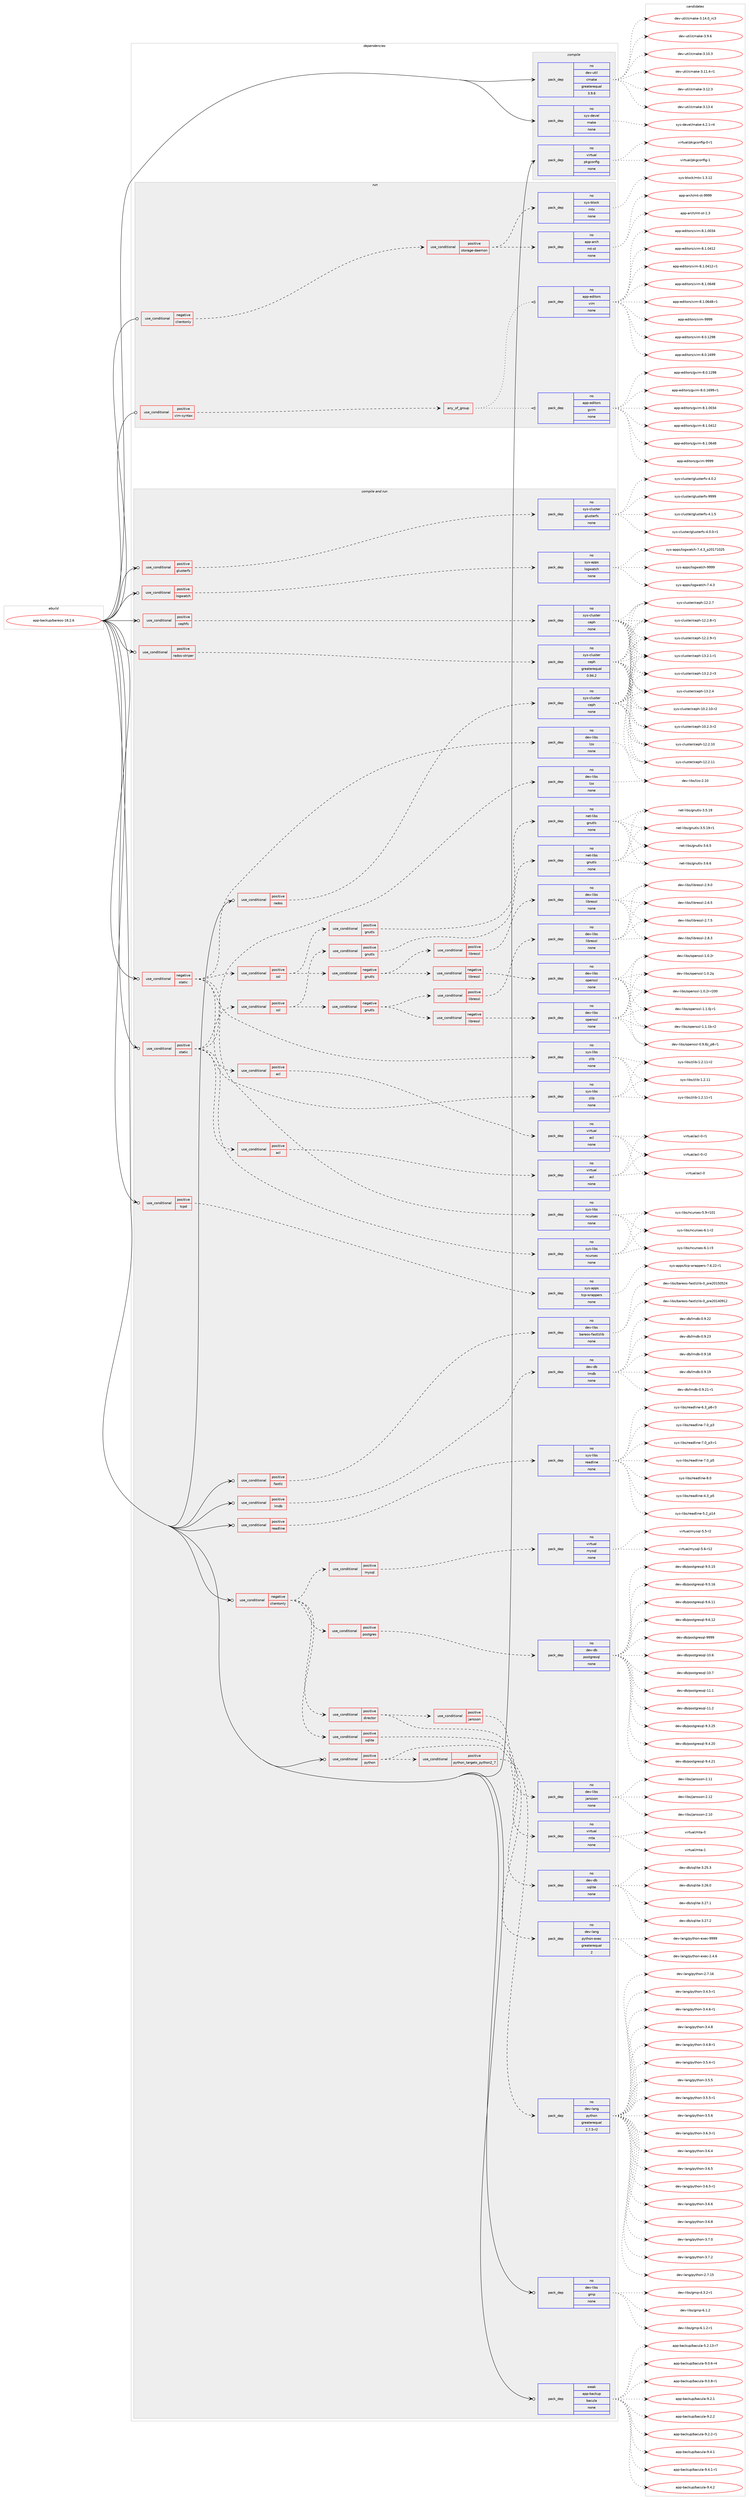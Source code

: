 digraph prolog {

# *************
# Graph options
# *************

newrank=true;
concentrate=true;
compound=true;
graph [rankdir=LR,fontname=Helvetica,fontsize=10,ranksep=1.5];#, ranksep=2.5, nodesep=0.2];
edge  [arrowhead=vee];
node  [fontname=Helvetica,fontsize=10];

# **********
# The ebuild
# **********

subgraph cluster_leftcol {
color=gray;
rank=same;
label=<<i>ebuild</i>>;
id [label="app-backup/bareos-18.2.6", color=red, width=4, href="../app-backup/bareos-18.2.6.svg"];
}

# ****************
# The dependencies
# ****************

subgraph cluster_midcol {
color=gray;
label=<<i>dependencies</i>>;
subgraph cluster_compile {
fillcolor="#eeeeee";
style=filled;
label=<<i>compile</i>>;
subgraph pack906217 {
dependency1273129 [label=<<TABLE BORDER="0" CELLBORDER="1" CELLSPACING="0" CELLPADDING="4" WIDTH="220"><TR><TD ROWSPAN="6" CELLPADDING="30">pack_dep</TD></TR><TR><TD WIDTH="110">no</TD></TR><TR><TD>dev-util</TD></TR><TR><TD>cmake</TD></TR><TR><TD>greaterequal</TD></TR><TR><TD>3.9.6</TD></TR></TABLE>>, shape=none, color=blue];
}
id:e -> dependency1273129:w [weight=20,style="solid",arrowhead="vee"];
subgraph pack906218 {
dependency1273130 [label=<<TABLE BORDER="0" CELLBORDER="1" CELLSPACING="0" CELLPADDING="4" WIDTH="220"><TR><TD ROWSPAN="6" CELLPADDING="30">pack_dep</TD></TR><TR><TD WIDTH="110">no</TD></TR><TR><TD>sys-devel</TD></TR><TR><TD>make</TD></TR><TR><TD>none</TD></TR><TR><TD></TD></TR></TABLE>>, shape=none, color=blue];
}
id:e -> dependency1273130:w [weight=20,style="solid",arrowhead="vee"];
subgraph pack906219 {
dependency1273131 [label=<<TABLE BORDER="0" CELLBORDER="1" CELLSPACING="0" CELLPADDING="4" WIDTH="220"><TR><TD ROWSPAN="6" CELLPADDING="30">pack_dep</TD></TR><TR><TD WIDTH="110">no</TD></TR><TR><TD>virtual</TD></TR><TR><TD>pkgconfig</TD></TR><TR><TD>none</TD></TR><TR><TD></TD></TR></TABLE>>, shape=none, color=blue];
}
id:e -> dependency1273131:w [weight=20,style="solid",arrowhead="vee"];
}
subgraph cluster_compileandrun {
fillcolor="#eeeeee";
style=filled;
label=<<i>compile and run</i>>;
subgraph cond347141 {
dependency1273132 [label=<<TABLE BORDER="0" CELLBORDER="1" CELLSPACING="0" CELLPADDING="4"><TR><TD ROWSPAN="3" CELLPADDING="10">use_conditional</TD></TR><TR><TD>negative</TD></TR><TR><TD>clientonly</TD></TR></TABLE>>, shape=none, color=red];
subgraph cond347142 {
dependency1273133 [label=<<TABLE BORDER="0" CELLBORDER="1" CELLSPACING="0" CELLPADDING="4"><TR><TD ROWSPAN="3" CELLPADDING="10">use_conditional</TD></TR><TR><TD>positive</TD></TR><TR><TD>postgres</TD></TR></TABLE>>, shape=none, color=red];
subgraph pack906220 {
dependency1273134 [label=<<TABLE BORDER="0" CELLBORDER="1" CELLSPACING="0" CELLPADDING="4" WIDTH="220"><TR><TD ROWSPAN="6" CELLPADDING="30">pack_dep</TD></TR><TR><TD WIDTH="110">no</TD></TR><TR><TD>dev-db</TD></TR><TR><TD>postgresql</TD></TR><TR><TD>none</TD></TR><TR><TD></TD></TR></TABLE>>, shape=none, color=blue];
}
dependency1273133:e -> dependency1273134:w [weight=20,style="dashed",arrowhead="vee"];
}
dependency1273132:e -> dependency1273133:w [weight=20,style="dashed",arrowhead="vee"];
subgraph cond347143 {
dependency1273135 [label=<<TABLE BORDER="0" CELLBORDER="1" CELLSPACING="0" CELLPADDING="4"><TR><TD ROWSPAN="3" CELLPADDING="10">use_conditional</TD></TR><TR><TD>positive</TD></TR><TR><TD>mysql</TD></TR></TABLE>>, shape=none, color=red];
subgraph pack906221 {
dependency1273136 [label=<<TABLE BORDER="0" CELLBORDER="1" CELLSPACING="0" CELLPADDING="4" WIDTH="220"><TR><TD ROWSPAN="6" CELLPADDING="30">pack_dep</TD></TR><TR><TD WIDTH="110">no</TD></TR><TR><TD>virtual</TD></TR><TR><TD>mysql</TD></TR><TR><TD>none</TD></TR><TR><TD></TD></TR></TABLE>>, shape=none, color=blue];
}
dependency1273135:e -> dependency1273136:w [weight=20,style="dashed",arrowhead="vee"];
}
dependency1273132:e -> dependency1273135:w [weight=20,style="dashed",arrowhead="vee"];
subgraph cond347144 {
dependency1273137 [label=<<TABLE BORDER="0" CELLBORDER="1" CELLSPACING="0" CELLPADDING="4"><TR><TD ROWSPAN="3" CELLPADDING="10">use_conditional</TD></TR><TR><TD>positive</TD></TR><TR><TD>sqlite</TD></TR></TABLE>>, shape=none, color=red];
subgraph pack906222 {
dependency1273138 [label=<<TABLE BORDER="0" CELLBORDER="1" CELLSPACING="0" CELLPADDING="4" WIDTH="220"><TR><TD ROWSPAN="6" CELLPADDING="30">pack_dep</TD></TR><TR><TD WIDTH="110">no</TD></TR><TR><TD>dev-db</TD></TR><TR><TD>sqlite</TD></TR><TR><TD>none</TD></TR><TR><TD></TD></TR></TABLE>>, shape=none, color=blue];
}
dependency1273137:e -> dependency1273138:w [weight=20,style="dashed",arrowhead="vee"];
}
dependency1273132:e -> dependency1273137:w [weight=20,style="dashed",arrowhead="vee"];
subgraph cond347145 {
dependency1273139 [label=<<TABLE BORDER="0" CELLBORDER="1" CELLSPACING="0" CELLPADDING="4"><TR><TD ROWSPAN="3" CELLPADDING="10">use_conditional</TD></TR><TR><TD>positive</TD></TR><TR><TD>director</TD></TR></TABLE>>, shape=none, color=red];
subgraph pack906223 {
dependency1273140 [label=<<TABLE BORDER="0" CELLBORDER="1" CELLSPACING="0" CELLPADDING="4" WIDTH="220"><TR><TD ROWSPAN="6" CELLPADDING="30">pack_dep</TD></TR><TR><TD WIDTH="110">no</TD></TR><TR><TD>virtual</TD></TR><TR><TD>mta</TD></TR><TR><TD>none</TD></TR><TR><TD></TD></TR></TABLE>>, shape=none, color=blue];
}
dependency1273139:e -> dependency1273140:w [weight=20,style="dashed",arrowhead="vee"];
subgraph cond347146 {
dependency1273141 [label=<<TABLE BORDER="0" CELLBORDER="1" CELLSPACING="0" CELLPADDING="4"><TR><TD ROWSPAN="3" CELLPADDING="10">use_conditional</TD></TR><TR><TD>positive</TD></TR><TR><TD>jansson</TD></TR></TABLE>>, shape=none, color=red];
subgraph pack906224 {
dependency1273142 [label=<<TABLE BORDER="0" CELLBORDER="1" CELLSPACING="0" CELLPADDING="4" WIDTH="220"><TR><TD ROWSPAN="6" CELLPADDING="30">pack_dep</TD></TR><TR><TD WIDTH="110">no</TD></TR><TR><TD>dev-libs</TD></TR><TR><TD>jansson</TD></TR><TR><TD>none</TD></TR><TR><TD></TD></TR></TABLE>>, shape=none, color=blue];
}
dependency1273141:e -> dependency1273142:w [weight=20,style="dashed",arrowhead="vee"];
}
dependency1273139:e -> dependency1273141:w [weight=20,style="dashed",arrowhead="vee"];
}
dependency1273132:e -> dependency1273139:w [weight=20,style="dashed",arrowhead="vee"];
}
id:e -> dependency1273132:w [weight=20,style="solid",arrowhead="odotvee"];
subgraph cond347147 {
dependency1273143 [label=<<TABLE BORDER="0" CELLBORDER="1" CELLSPACING="0" CELLPADDING="4"><TR><TD ROWSPAN="3" CELLPADDING="10">use_conditional</TD></TR><TR><TD>negative</TD></TR><TR><TD>static</TD></TR></TABLE>>, shape=none, color=red];
subgraph cond347148 {
dependency1273144 [label=<<TABLE BORDER="0" CELLBORDER="1" CELLSPACING="0" CELLPADDING="4"><TR><TD ROWSPAN="3" CELLPADDING="10">use_conditional</TD></TR><TR><TD>positive</TD></TR><TR><TD>acl</TD></TR></TABLE>>, shape=none, color=red];
subgraph pack906225 {
dependency1273145 [label=<<TABLE BORDER="0" CELLBORDER="1" CELLSPACING="0" CELLPADDING="4" WIDTH="220"><TR><TD ROWSPAN="6" CELLPADDING="30">pack_dep</TD></TR><TR><TD WIDTH="110">no</TD></TR><TR><TD>virtual</TD></TR><TR><TD>acl</TD></TR><TR><TD>none</TD></TR><TR><TD></TD></TR></TABLE>>, shape=none, color=blue];
}
dependency1273144:e -> dependency1273145:w [weight=20,style="dashed",arrowhead="vee"];
}
dependency1273143:e -> dependency1273144:w [weight=20,style="dashed",arrowhead="vee"];
subgraph pack906226 {
dependency1273146 [label=<<TABLE BORDER="0" CELLBORDER="1" CELLSPACING="0" CELLPADDING="4" WIDTH="220"><TR><TD ROWSPAN="6" CELLPADDING="30">pack_dep</TD></TR><TR><TD WIDTH="110">no</TD></TR><TR><TD>dev-libs</TD></TR><TR><TD>lzo</TD></TR><TR><TD>none</TD></TR><TR><TD></TD></TR></TABLE>>, shape=none, color=blue];
}
dependency1273143:e -> dependency1273146:w [weight=20,style="dashed",arrowhead="vee"];
subgraph cond347149 {
dependency1273147 [label=<<TABLE BORDER="0" CELLBORDER="1" CELLSPACING="0" CELLPADDING="4"><TR><TD ROWSPAN="3" CELLPADDING="10">use_conditional</TD></TR><TR><TD>positive</TD></TR><TR><TD>ssl</TD></TR></TABLE>>, shape=none, color=red];
subgraph cond347150 {
dependency1273148 [label=<<TABLE BORDER="0" CELLBORDER="1" CELLSPACING="0" CELLPADDING="4"><TR><TD ROWSPAN="3" CELLPADDING="10">use_conditional</TD></TR><TR><TD>negative</TD></TR><TR><TD>gnutls</TD></TR></TABLE>>, shape=none, color=red];
subgraph cond347151 {
dependency1273149 [label=<<TABLE BORDER="0" CELLBORDER="1" CELLSPACING="0" CELLPADDING="4"><TR><TD ROWSPAN="3" CELLPADDING="10">use_conditional</TD></TR><TR><TD>negative</TD></TR><TR><TD>libressl</TD></TR></TABLE>>, shape=none, color=red];
subgraph pack906227 {
dependency1273150 [label=<<TABLE BORDER="0" CELLBORDER="1" CELLSPACING="0" CELLPADDING="4" WIDTH="220"><TR><TD ROWSPAN="6" CELLPADDING="30">pack_dep</TD></TR><TR><TD WIDTH="110">no</TD></TR><TR><TD>dev-libs</TD></TR><TR><TD>openssl</TD></TR><TR><TD>none</TD></TR><TR><TD></TD></TR></TABLE>>, shape=none, color=blue];
}
dependency1273149:e -> dependency1273150:w [weight=20,style="dashed",arrowhead="vee"];
}
dependency1273148:e -> dependency1273149:w [weight=20,style="dashed",arrowhead="vee"];
subgraph cond347152 {
dependency1273151 [label=<<TABLE BORDER="0" CELLBORDER="1" CELLSPACING="0" CELLPADDING="4"><TR><TD ROWSPAN="3" CELLPADDING="10">use_conditional</TD></TR><TR><TD>positive</TD></TR><TR><TD>libressl</TD></TR></TABLE>>, shape=none, color=red];
subgraph pack906228 {
dependency1273152 [label=<<TABLE BORDER="0" CELLBORDER="1" CELLSPACING="0" CELLPADDING="4" WIDTH="220"><TR><TD ROWSPAN="6" CELLPADDING="30">pack_dep</TD></TR><TR><TD WIDTH="110">no</TD></TR><TR><TD>dev-libs</TD></TR><TR><TD>libressl</TD></TR><TR><TD>none</TD></TR><TR><TD></TD></TR></TABLE>>, shape=none, color=blue];
}
dependency1273151:e -> dependency1273152:w [weight=20,style="dashed",arrowhead="vee"];
}
dependency1273148:e -> dependency1273151:w [weight=20,style="dashed",arrowhead="vee"];
}
dependency1273147:e -> dependency1273148:w [weight=20,style="dashed",arrowhead="vee"];
subgraph cond347153 {
dependency1273153 [label=<<TABLE BORDER="0" CELLBORDER="1" CELLSPACING="0" CELLPADDING="4"><TR><TD ROWSPAN="3" CELLPADDING="10">use_conditional</TD></TR><TR><TD>positive</TD></TR><TR><TD>gnutls</TD></TR></TABLE>>, shape=none, color=red];
subgraph pack906229 {
dependency1273154 [label=<<TABLE BORDER="0" CELLBORDER="1" CELLSPACING="0" CELLPADDING="4" WIDTH="220"><TR><TD ROWSPAN="6" CELLPADDING="30">pack_dep</TD></TR><TR><TD WIDTH="110">no</TD></TR><TR><TD>net-libs</TD></TR><TR><TD>gnutls</TD></TR><TR><TD>none</TD></TR><TR><TD></TD></TR></TABLE>>, shape=none, color=blue];
}
dependency1273153:e -> dependency1273154:w [weight=20,style="dashed",arrowhead="vee"];
}
dependency1273147:e -> dependency1273153:w [weight=20,style="dashed",arrowhead="vee"];
}
dependency1273143:e -> dependency1273147:w [weight=20,style="dashed",arrowhead="vee"];
subgraph pack906230 {
dependency1273155 [label=<<TABLE BORDER="0" CELLBORDER="1" CELLSPACING="0" CELLPADDING="4" WIDTH="220"><TR><TD ROWSPAN="6" CELLPADDING="30">pack_dep</TD></TR><TR><TD WIDTH="110">no</TD></TR><TR><TD>sys-libs</TD></TR><TR><TD>ncurses</TD></TR><TR><TD>none</TD></TR><TR><TD></TD></TR></TABLE>>, shape=none, color=blue];
}
dependency1273143:e -> dependency1273155:w [weight=20,style="dashed",arrowhead="vee"];
subgraph pack906231 {
dependency1273156 [label=<<TABLE BORDER="0" CELLBORDER="1" CELLSPACING="0" CELLPADDING="4" WIDTH="220"><TR><TD ROWSPAN="6" CELLPADDING="30">pack_dep</TD></TR><TR><TD WIDTH="110">no</TD></TR><TR><TD>sys-libs</TD></TR><TR><TD>zlib</TD></TR><TR><TD>none</TD></TR><TR><TD></TD></TR></TABLE>>, shape=none, color=blue];
}
dependency1273143:e -> dependency1273156:w [weight=20,style="dashed",arrowhead="vee"];
}
id:e -> dependency1273143:w [weight=20,style="solid",arrowhead="odotvee"];
subgraph cond347154 {
dependency1273157 [label=<<TABLE BORDER="0" CELLBORDER="1" CELLSPACING="0" CELLPADDING="4"><TR><TD ROWSPAN="3" CELLPADDING="10">use_conditional</TD></TR><TR><TD>positive</TD></TR><TR><TD>cephfs</TD></TR></TABLE>>, shape=none, color=red];
subgraph pack906232 {
dependency1273158 [label=<<TABLE BORDER="0" CELLBORDER="1" CELLSPACING="0" CELLPADDING="4" WIDTH="220"><TR><TD ROWSPAN="6" CELLPADDING="30">pack_dep</TD></TR><TR><TD WIDTH="110">no</TD></TR><TR><TD>sys-cluster</TD></TR><TR><TD>ceph</TD></TR><TR><TD>none</TD></TR><TR><TD></TD></TR></TABLE>>, shape=none, color=blue];
}
dependency1273157:e -> dependency1273158:w [weight=20,style="dashed",arrowhead="vee"];
}
id:e -> dependency1273157:w [weight=20,style="solid",arrowhead="odotvee"];
subgraph cond347155 {
dependency1273159 [label=<<TABLE BORDER="0" CELLBORDER="1" CELLSPACING="0" CELLPADDING="4"><TR><TD ROWSPAN="3" CELLPADDING="10">use_conditional</TD></TR><TR><TD>positive</TD></TR><TR><TD>fastlz</TD></TR></TABLE>>, shape=none, color=red];
subgraph pack906233 {
dependency1273160 [label=<<TABLE BORDER="0" CELLBORDER="1" CELLSPACING="0" CELLPADDING="4" WIDTH="220"><TR><TD ROWSPAN="6" CELLPADDING="30">pack_dep</TD></TR><TR><TD WIDTH="110">no</TD></TR><TR><TD>dev-libs</TD></TR><TR><TD>bareos-fastlzlib</TD></TR><TR><TD>none</TD></TR><TR><TD></TD></TR></TABLE>>, shape=none, color=blue];
}
dependency1273159:e -> dependency1273160:w [weight=20,style="dashed",arrowhead="vee"];
}
id:e -> dependency1273159:w [weight=20,style="solid",arrowhead="odotvee"];
subgraph cond347156 {
dependency1273161 [label=<<TABLE BORDER="0" CELLBORDER="1" CELLSPACING="0" CELLPADDING="4"><TR><TD ROWSPAN="3" CELLPADDING="10">use_conditional</TD></TR><TR><TD>positive</TD></TR><TR><TD>glusterfs</TD></TR></TABLE>>, shape=none, color=red];
subgraph pack906234 {
dependency1273162 [label=<<TABLE BORDER="0" CELLBORDER="1" CELLSPACING="0" CELLPADDING="4" WIDTH="220"><TR><TD ROWSPAN="6" CELLPADDING="30">pack_dep</TD></TR><TR><TD WIDTH="110">no</TD></TR><TR><TD>sys-cluster</TD></TR><TR><TD>glusterfs</TD></TR><TR><TD>none</TD></TR><TR><TD></TD></TR></TABLE>>, shape=none, color=blue];
}
dependency1273161:e -> dependency1273162:w [weight=20,style="dashed",arrowhead="vee"];
}
id:e -> dependency1273161:w [weight=20,style="solid",arrowhead="odotvee"];
subgraph cond347157 {
dependency1273163 [label=<<TABLE BORDER="0" CELLBORDER="1" CELLSPACING="0" CELLPADDING="4"><TR><TD ROWSPAN="3" CELLPADDING="10">use_conditional</TD></TR><TR><TD>positive</TD></TR><TR><TD>lmdb</TD></TR></TABLE>>, shape=none, color=red];
subgraph pack906235 {
dependency1273164 [label=<<TABLE BORDER="0" CELLBORDER="1" CELLSPACING="0" CELLPADDING="4" WIDTH="220"><TR><TD ROWSPAN="6" CELLPADDING="30">pack_dep</TD></TR><TR><TD WIDTH="110">no</TD></TR><TR><TD>dev-db</TD></TR><TR><TD>lmdb</TD></TR><TR><TD>none</TD></TR><TR><TD></TD></TR></TABLE>>, shape=none, color=blue];
}
dependency1273163:e -> dependency1273164:w [weight=20,style="dashed",arrowhead="vee"];
}
id:e -> dependency1273163:w [weight=20,style="solid",arrowhead="odotvee"];
subgraph cond347158 {
dependency1273165 [label=<<TABLE BORDER="0" CELLBORDER="1" CELLSPACING="0" CELLPADDING="4"><TR><TD ROWSPAN="3" CELLPADDING="10">use_conditional</TD></TR><TR><TD>positive</TD></TR><TR><TD>logwatch</TD></TR></TABLE>>, shape=none, color=red];
subgraph pack906236 {
dependency1273166 [label=<<TABLE BORDER="0" CELLBORDER="1" CELLSPACING="0" CELLPADDING="4" WIDTH="220"><TR><TD ROWSPAN="6" CELLPADDING="30">pack_dep</TD></TR><TR><TD WIDTH="110">no</TD></TR><TR><TD>sys-apps</TD></TR><TR><TD>logwatch</TD></TR><TR><TD>none</TD></TR><TR><TD></TD></TR></TABLE>>, shape=none, color=blue];
}
dependency1273165:e -> dependency1273166:w [weight=20,style="dashed",arrowhead="vee"];
}
id:e -> dependency1273165:w [weight=20,style="solid",arrowhead="odotvee"];
subgraph cond347159 {
dependency1273167 [label=<<TABLE BORDER="0" CELLBORDER="1" CELLSPACING="0" CELLPADDING="4"><TR><TD ROWSPAN="3" CELLPADDING="10">use_conditional</TD></TR><TR><TD>positive</TD></TR><TR><TD>python</TD></TR></TABLE>>, shape=none, color=red];
subgraph cond347160 {
dependency1273168 [label=<<TABLE BORDER="0" CELLBORDER="1" CELLSPACING="0" CELLPADDING="4"><TR><TD ROWSPAN="3" CELLPADDING="10">use_conditional</TD></TR><TR><TD>positive</TD></TR><TR><TD>python_targets_python2_7</TD></TR></TABLE>>, shape=none, color=red];
subgraph pack906237 {
dependency1273169 [label=<<TABLE BORDER="0" CELLBORDER="1" CELLSPACING="0" CELLPADDING="4" WIDTH="220"><TR><TD ROWSPAN="6" CELLPADDING="30">pack_dep</TD></TR><TR><TD WIDTH="110">no</TD></TR><TR><TD>dev-lang</TD></TR><TR><TD>python</TD></TR><TR><TD>greaterequal</TD></TR><TR><TD>2.7.5-r2</TD></TR></TABLE>>, shape=none, color=blue];
}
dependency1273168:e -> dependency1273169:w [weight=20,style="dashed",arrowhead="vee"];
}
dependency1273167:e -> dependency1273168:w [weight=20,style="dashed",arrowhead="vee"];
subgraph pack906238 {
dependency1273170 [label=<<TABLE BORDER="0" CELLBORDER="1" CELLSPACING="0" CELLPADDING="4" WIDTH="220"><TR><TD ROWSPAN="6" CELLPADDING="30">pack_dep</TD></TR><TR><TD WIDTH="110">no</TD></TR><TR><TD>dev-lang</TD></TR><TR><TD>python-exec</TD></TR><TR><TD>greaterequal</TD></TR><TR><TD>2</TD></TR></TABLE>>, shape=none, color=blue];
}
dependency1273167:e -> dependency1273170:w [weight=20,style="dashed",arrowhead="vee"];
}
id:e -> dependency1273167:w [weight=20,style="solid",arrowhead="odotvee"];
subgraph cond347161 {
dependency1273171 [label=<<TABLE BORDER="0" CELLBORDER="1" CELLSPACING="0" CELLPADDING="4"><TR><TD ROWSPAN="3" CELLPADDING="10">use_conditional</TD></TR><TR><TD>positive</TD></TR><TR><TD>rados</TD></TR></TABLE>>, shape=none, color=red];
subgraph pack906239 {
dependency1273172 [label=<<TABLE BORDER="0" CELLBORDER="1" CELLSPACING="0" CELLPADDING="4" WIDTH="220"><TR><TD ROWSPAN="6" CELLPADDING="30">pack_dep</TD></TR><TR><TD WIDTH="110">no</TD></TR><TR><TD>sys-cluster</TD></TR><TR><TD>ceph</TD></TR><TR><TD>none</TD></TR><TR><TD></TD></TR></TABLE>>, shape=none, color=blue];
}
dependency1273171:e -> dependency1273172:w [weight=20,style="dashed",arrowhead="vee"];
}
id:e -> dependency1273171:w [weight=20,style="solid",arrowhead="odotvee"];
subgraph cond347162 {
dependency1273173 [label=<<TABLE BORDER="0" CELLBORDER="1" CELLSPACING="0" CELLPADDING="4"><TR><TD ROWSPAN="3" CELLPADDING="10">use_conditional</TD></TR><TR><TD>positive</TD></TR><TR><TD>rados-striper</TD></TR></TABLE>>, shape=none, color=red];
subgraph pack906240 {
dependency1273174 [label=<<TABLE BORDER="0" CELLBORDER="1" CELLSPACING="0" CELLPADDING="4" WIDTH="220"><TR><TD ROWSPAN="6" CELLPADDING="30">pack_dep</TD></TR><TR><TD WIDTH="110">no</TD></TR><TR><TD>sys-cluster</TD></TR><TR><TD>ceph</TD></TR><TR><TD>greaterequal</TD></TR><TR><TD>0.94.2</TD></TR></TABLE>>, shape=none, color=blue];
}
dependency1273173:e -> dependency1273174:w [weight=20,style="dashed",arrowhead="vee"];
}
id:e -> dependency1273173:w [weight=20,style="solid",arrowhead="odotvee"];
subgraph cond347163 {
dependency1273175 [label=<<TABLE BORDER="0" CELLBORDER="1" CELLSPACING="0" CELLPADDING="4"><TR><TD ROWSPAN="3" CELLPADDING="10">use_conditional</TD></TR><TR><TD>positive</TD></TR><TR><TD>readline</TD></TR></TABLE>>, shape=none, color=red];
subgraph pack906241 {
dependency1273176 [label=<<TABLE BORDER="0" CELLBORDER="1" CELLSPACING="0" CELLPADDING="4" WIDTH="220"><TR><TD ROWSPAN="6" CELLPADDING="30">pack_dep</TD></TR><TR><TD WIDTH="110">no</TD></TR><TR><TD>sys-libs</TD></TR><TR><TD>readline</TD></TR><TR><TD>none</TD></TR><TR><TD></TD></TR></TABLE>>, shape=none, color=blue];
}
dependency1273175:e -> dependency1273176:w [weight=20,style="dashed",arrowhead="vee"];
}
id:e -> dependency1273175:w [weight=20,style="solid",arrowhead="odotvee"];
subgraph cond347164 {
dependency1273177 [label=<<TABLE BORDER="0" CELLBORDER="1" CELLSPACING="0" CELLPADDING="4"><TR><TD ROWSPAN="3" CELLPADDING="10">use_conditional</TD></TR><TR><TD>positive</TD></TR><TR><TD>static</TD></TR></TABLE>>, shape=none, color=red];
subgraph cond347165 {
dependency1273178 [label=<<TABLE BORDER="0" CELLBORDER="1" CELLSPACING="0" CELLPADDING="4"><TR><TD ROWSPAN="3" CELLPADDING="10">use_conditional</TD></TR><TR><TD>positive</TD></TR><TR><TD>acl</TD></TR></TABLE>>, shape=none, color=red];
subgraph pack906242 {
dependency1273179 [label=<<TABLE BORDER="0" CELLBORDER="1" CELLSPACING="0" CELLPADDING="4" WIDTH="220"><TR><TD ROWSPAN="6" CELLPADDING="30">pack_dep</TD></TR><TR><TD WIDTH="110">no</TD></TR><TR><TD>virtual</TD></TR><TR><TD>acl</TD></TR><TR><TD>none</TD></TR><TR><TD></TD></TR></TABLE>>, shape=none, color=blue];
}
dependency1273178:e -> dependency1273179:w [weight=20,style="dashed",arrowhead="vee"];
}
dependency1273177:e -> dependency1273178:w [weight=20,style="dashed",arrowhead="vee"];
subgraph pack906243 {
dependency1273180 [label=<<TABLE BORDER="0" CELLBORDER="1" CELLSPACING="0" CELLPADDING="4" WIDTH="220"><TR><TD ROWSPAN="6" CELLPADDING="30">pack_dep</TD></TR><TR><TD WIDTH="110">no</TD></TR><TR><TD>sys-libs</TD></TR><TR><TD>zlib</TD></TR><TR><TD>none</TD></TR><TR><TD></TD></TR></TABLE>>, shape=none, color=blue];
}
dependency1273177:e -> dependency1273180:w [weight=20,style="dashed",arrowhead="vee"];
subgraph pack906244 {
dependency1273181 [label=<<TABLE BORDER="0" CELLBORDER="1" CELLSPACING="0" CELLPADDING="4" WIDTH="220"><TR><TD ROWSPAN="6" CELLPADDING="30">pack_dep</TD></TR><TR><TD WIDTH="110">no</TD></TR><TR><TD>dev-libs</TD></TR><TR><TD>lzo</TD></TR><TR><TD>none</TD></TR><TR><TD></TD></TR></TABLE>>, shape=none, color=blue];
}
dependency1273177:e -> dependency1273181:w [weight=20,style="dashed",arrowhead="vee"];
subgraph pack906245 {
dependency1273182 [label=<<TABLE BORDER="0" CELLBORDER="1" CELLSPACING="0" CELLPADDING="4" WIDTH="220"><TR><TD ROWSPAN="6" CELLPADDING="30">pack_dep</TD></TR><TR><TD WIDTH="110">no</TD></TR><TR><TD>sys-libs</TD></TR><TR><TD>ncurses</TD></TR><TR><TD>none</TD></TR><TR><TD></TD></TR></TABLE>>, shape=none, color=blue];
}
dependency1273177:e -> dependency1273182:w [weight=20,style="dashed",arrowhead="vee"];
subgraph cond347166 {
dependency1273183 [label=<<TABLE BORDER="0" CELLBORDER="1" CELLSPACING="0" CELLPADDING="4"><TR><TD ROWSPAN="3" CELLPADDING="10">use_conditional</TD></TR><TR><TD>positive</TD></TR><TR><TD>ssl</TD></TR></TABLE>>, shape=none, color=red];
subgraph cond347167 {
dependency1273184 [label=<<TABLE BORDER="0" CELLBORDER="1" CELLSPACING="0" CELLPADDING="4"><TR><TD ROWSPAN="3" CELLPADDING="10">use_conditional</TD></TR><TR><TD>negative</TD></TR><TR><TD>gnutls</TD></TR></TABLE>>, shape=none, color=red];
subgraph cond347168 {
dependency1273185 [label=<<TABLE BORDER="0" CELLBORDER="1" CELLSPACING="0" CELLPADDING="4"><TR><TD ROWSPAN="3" CELLPADDING="10">use_conditional</TD></TR><TR><TD>negative</TD></TR><TR><TD>libressl</TD></TR></TABLE>>, shape=none, color=red];
subgraph pack906246 {
dependency1273186 [label=<<TABLE BORDER="0" CELLBORDER="1" CELLSPACING="0" CELLPADDING="4" WIDTH="220"><TR><TD ROWSPAN="6" CELLPADDING="30">pack_dep</TD></TR><TR><TD WIDTH="110">no</TD></TR><TR><TD>dev-libs</TD></TR><TR><TD>openssl</TD></TR><TR><TD>none</TD></TR><TR><TD></TD></TR></TABLE>>, shape=none, color=blue];
}
dependency1273185:e -> dependency1273186:w [weight=20,style="dashed",arrowhead="vee"];
}
dependency1273184:e -> dependency1273185:w [weight=20,style="dashed",arrowhead="vee"];
subgraph cond347169 {
dependency1273187 [label=<<TABLE BORDER="0" CELLBORDER="1" CELLSPACING="0" CELLPADDING="4"><TR><TD ROWSPAN="3" CELLPADDING="10">use_conditional</TD></TR><TR><TD>positive</TD></TR><TR><TD>libressl</TD></TR></TABLE>>, shape=none, color=red];
subgraph pack906247 {
dependency1273188 [label=<<TABLE BORDER="0" CELLBORDER="1" CELLSPACING="0" CELLPADDING="4" WIDTH="220"><TR><TD ROWSPAN="6" CELLPADDING="30">pack_dep</TD></TR><TR><TD WIDTH="110">no</TD></TR><TR><TD>dev-libs</TD></TR><TR><TD>libressl</TD></TR><TR><TD>none</TD></TR><TR><TD></TD></TR></TABLE>>, shape=none, color=blue];
}
dependency1273187:e -> dependency1273188:w [weight=20,style="dashed",arrowhead="vee"];
}
dependency1273184:e -> dependency1273187:w [weight=20,style="dashed",arrowhead="vee"];
}
dependency1273183:e -> dependency1273184:w [weight=20,style="dashed",arrowhead="vee"];
subgraph cond347170 {
dependency1273189 [label=<<TABLE BORDER="0" CELLBORDER="1" CELLSPACING="0" CELLPADDING="4"><TR><TD ROWSPAN="3" CELLPADDING="10">use_conditional</TD></TR><TR><TD>positive</TD></TR><TR><TD>gnutls</TD></TR></TABLE>>, shape=none, color=red];
subgraph pack906248 {
dependency1273190 [label=<<TABLE BORDER="0" CELLBORDER="1" CELLSPACING="0" CELLPADDING="4" WIDTH="220"><TR><TD ROWSPAN="6" CELLPADDING="30">pack_dep</TD></TR><TR><TD WIDTH="110">no</TD></TR><TR><TD>net-libs</TD></TR><TR><TD>gnutls</TD></TR><TR><TD>none</TD></TR><TR><TD></TD></TR></TABLE>>, shape=none, color=blue];
}
dependency1273189:e -> dependency1273190:w [weight=20,style="dashed",arrowhead="vee"];
}
dependency1273183:e -> dependency1273189:w [weight=20,style="dashed",arrowhead="vee"];
}
dependency1273177:e -> dependency1273183:w [weight=20,style="dashed",arrowhead="vee"];
}
id:e -> dependency1273177:w [weight=20,style="solid",arrowhead="odotvee"];
subgraph cond347171 {
dependency1273191 [label=<<TABLE BORDER="0" CELLBORDER="1" CELLSPACING="0" CELLPADDING="4"><TR><TD ROWSPAN="3" CELLPADDING="10">use_conditional</TD></TR><TR><TD>positive</TD></TR><TR><TD>tcpd</TD></TR></TABLE>>, shape=none, color=red];
subgraph pack906249 {
dependency1273192 [label=<<TABLE BORDER="0" CELLBORDER="1" CELLSPACING="0" CELLPADDING="4" WIDTH="220"><TR><TD ROWSPAN="6" CELLPADDING="30">pack_dep</TD></TR><TR><TD WIDTH="110">no</TD></TR><TR><TD>sys-apps</TD></TR><TR><TD>tcp-wrappers</TD></TR><TR><TD>none</TD></TR><TR><TD></TD></TR></TABLE>>, shape=none, color=blue];
}
dependency1273191:e -> dependency1273192:w [weight=20,style="dashed",arrowhead="vee"];
}
id:e -> dependency1273191:w [weight=20,style="solid",arrowhead="odotvee"];
subgraph pack906250 {
dependency1273193 [label=<<TABLE BORDER="0" CELLBORDER="1" CELLSPACING="0" CELLPADDING="4" WIDTH="220"><TR><TD ROWSPAN="6" CELLPADDING="30">pack_dep</TD></TR><TR><TD WIDTH="110">no</TD></TR><TR><TD>dev-libs</TD></TR><TR><TD>gmp</TD></TR><TR><TD>none</TD></TR><TR><TD></TD></TR></TABLE>>, shape=none, color=blue];
}
id:e -> dependency1273193:w [weight=20,style="solid",arrowhead="odotvee"];
subgraph pack906251 {
dependency1273194 [label=<<TABLE BORDER="0" CELLBORDER="1" CELLSPACING="0" CELLPADDING="4" WIDTH="220"><TR><TD ROWSPAN="6" CELLPADDING="30">pack_dep</TD></TR><TR><TD WIDTH="110">weak</TD></TR><TR><TD>app-backup</TD></TR><TR><TD>bacula</TD></TR><TR><TD>none</TD></TR><TR><TD></TD></TR></TABLE>>, shape=none, color=blue];
}
id:e -> dependency1273194:w [weight=20,style="solid",arrowhead="odotvee"];
}
subgraph cluster_run {
fillcolor="#eeeeee";
style=filled;
label=<<i>run</i>>;
subgraph cond347172 {
dependency1273195 [label=<<TABLE BORDER="0" CELLBORDER="1" CELLSPACING="0" CELLPADDING="4"><TR><TD ROWSPAN="3" CELLPADDING="10">use_conditional</TD></TR><TR><TD>negative</TD></TR><TR><TD>clientonly</TD></TR></TABLE>>, shape=none, color=red];
subgraph cond347173 {
dependency1273196 [label=<<TABLE BORDER="0" CELLBORDER="1" CELLSPACING="0" CELLPADDING="4"><TR><TD ROWSPAN="3" CELLPADDING="10">use_conditional</TD></TR><TR><TD>positive</TD></TR><TR><TD>storage-daemon</TD></TR></TABLE>>, shape=none, color=red];
subgraph pack906252 {
dependency1273197 [label=<<TABLE BORDER="0" CELLBORDER="1" CELLSPACING="0" CELLPADDING="4" WIDTH="220"><TR><TD ROWSPAN="6" CELLPADDING="30">pack_dep</TD></TR><TR><TD WIDTH="110">no</TD></TR><TR><TD>sys-block</TD></TR><TR><TD>mtx</TD></TR><TR><TD>none</TD></TR><TR><TD></TD></TR></TABLE>>, shape=none, color=blue];
}
dependency1273196:e -> dependency1273197:w [weight=20,style="dashed",arrowhead="vee"];
subgraph pack906253 {
dependency1273198 [label=<<TABLE BORDER="0" CELLBORDER="1" CELLSPACING="0" CELLPADDING="4" WIDTH="220"><TR><TD ROWSPAN="6" CELLPADDING="30">pack_dep</TD></TR><TR><TD WIDTH="110">no</TD></TR><TR><TD>app-arch</TD></TR><TR><TD>mt-st</TD></TR><TR><TD>none</TD></TR><TR><TD></TD></TR></TABLE>>, shape=none, color=blue];
}
dependency1273196:e -> dependency1273198:w [weight=20,style="dashed",arrowhead="vee"];
}
dependency1273195:e -> dependency1273196:w [weight=20,style="dashed",arrowhead="vee"];
}
id:e -> dependency1273195:w [weight=20,style="solid",arrowhead="odot"];
subgraph cond347174 {
dependency1273199 [label=<<TABLE BORDER="0" CELLBORDER="1" CELLSPACING="0" CELLPADDING="4"><TR><TD ROWSPAN="3" CELLPADDING="10">use_conditional</TD></TR><TR><TD>positive</TD></TR><TR><TD>vim-syntax</TD></TR></TABLE>>, shape=none, color=red];
subgraph any19250 {
dependency1273200 [label=<<TABLE BORDER="0" CELLBORDER="1" CELLSPACING="0" CELLPADDING="4"><TR><TD CELLPADDING="10">any_of_group</TD></TR></TABLE>>, shape=none, color=red];subgraph pack906254 {
dependency1273201 [label=<<TABLE BORDER="0" CELLBORDER="1" CELLSPACING="0" CELLPADDING="4" WIDTH="220"><TR><TD ROWSPAN="6" CELLPADDING="30">pack_dep</TD></TR><TR><TD WIDTH="110">no</TD></TR><TR><TD>app-editors</TD></TR><TR><TD>vim</TD></TR><TR><TD>none</TD></TR><TR><TD></TD></TR></TABLE>>, shape=none, color=blue];
}
dependency1273200:e -> dependency1273201:w [weight=20,style="dotted",arrowhead="oinv"];
subgraph pack906255 {
dependency1273202 [label=<<TABLE BORDER="0" CELLBORDER="1" CELLSPACING="0" CELLPADDING="4" WIDTH="220"><TR><TD ROWSPAN="6" CELLPADDING="30">pack_dep</TD></TR><TR><TD WIDTH="110">no</TD></TR><TR><TD>app-editors</TD></TR><TR><TD>gvim</TD></TR><TR><TD>none</TD></TR><TR><TD></TD></TR></TABLE>>, shape=none, color=blue];
}
dependency1273200:e -> dependency1273202:w [weight=20,style="dotted",arrowhead="oinv"];
}
dependency1273199:e -> dependency1273200:w [weight=20,style="dashed",arrowhead="vee"];
}
id:e -> dependency1273199:w [weight=20,style="solid",arrowhead="odot"];
}
}

# **************
# The candidates
# **************

subgraph cluster_choices {
rank=same;
color=gray;
label=<<i>candidates</i>>;

subgraph choice906217 {
color=black;
nodesep=1;
choice1001011184511711610510847991099710710145514649484651 [label="dev-util/cmake-3.10.3", color=red, width=4,href="../dev-util/cmake-3.10.3.svg"];
choice10010111845117116105108479910997107101455146494946524511449 [label="dev-util/cmake-3.11.4-r1", color=red, width=4,href="../dev-util/cmake-3.11.4-r1.svg"];
choice1001011184511711610510847991099710710145514649504651 [label="dev-util/cmake-3.12.3", color=red, width=4,href="../dev-util/cmake-3.12.3.svg"];
choice1001011184511711610510847991099710710145514649514652 [label="dev-util/cmake-3.13.4", color=red, width=4,href="../dev-util/cmake-3.13.4.svg"];
choice1001011184511711610510847991099710710145514649524648951149951 [label="dev-util/cmake-3.14.0_rc3", color=red, width=4,href="../dev-util/cmake-3.14.0_rc3.svg"];
choice10010111845117116105108479910997107101455146574654 [label="dev-util/cmake-3.9.6", color=red, width=4,href="../dev-util/cmake-3.9.6.svg"];
dependency1273129:e -> choice1001011184511711610510847991099710710145514649484651:w [style=dotted,weight="100"];
dependency1273129:e -> choice10010111845117116105108479910997107101455146494946524511449:w [style=dotted,weight="100"];
dependency1273129:e -> choice1001011184511711610510847991099710710145514649504651:w [style=dotted,weight="100"];
dependency1273129:e -> choice1001011184511711610510847991099710710145514649514652:w [style=dotted,weight="100"];
dependency1273129:e -> choice1001011184511711610510847991099710710145514649524648951149951:w [style=dotted,weight="100"];
dependency1273129:e -> choice10010111845117116105108479910997107101455146574654:w [style=dotted,weight="100"];
}
subgraph choice906218 {
color=black;
nodesep=1;
choice1151211154510010111810110847109971071014552465046494511452 [label="sys-devel/make-4.2.1-r4", color=red, width=4,href="../sys-devel/make-4.2.1-r4.svg"];
dependency1273130:e -> choice1151211154510010111810110847109971071014552465046494511452:w [style=dotted,weight="100"];
}
subgraph choice906219 {
color=black;
nodesep=1;
choice11810511411611797108471121071039911111010210510345484511449 [label="virtual/pkgconfig-0-r1", color=red, width=4,href="../virtual/pkgconfig-0-r1.svg"];
choice1181051141161179710847112107103991111101021051034549 [label="virtual/pkgconfig-1", color=red, width=4,href="../virtual/pkgconfig-1.svg"];
dependency1273131:e -> choice11810511411611797108471121071039911111010210510345484511449:w [style=dotted,weight="100"];
dependency1273131:e -> choice1181051141161179710847112107103991111101021051034549:w [style=dotted,weight="100"];
}
subgraph choice906220 {
color=black;
nodesep=1;
choice1001011184510098471121111151161031141011151131084549484654 [label="dev-db/postgresql-10.6", color=red, width=4,href="../dev-db/postgresql-10.6.svg"];
choice1001011184510098471121111151161031141011151131084549484655 [label="dev-db/postgresql-10.7", color=red, width=4,href="../dev-db/postgresql-10.7.svg"];
choice1001011184510098471121111151161031141011151131084549494649 [label="dev-db/postgresql-11.1", color=red, width=4,href="../dev-db/postgresql-11.1.svg"];
choice1001011184510098471121111151161031141011151131084549494650 [label="dev-db/postgresql-11.2", color=red, width=4,href="../dev-db/postgresql-11.2.svg"];
choice10010111845100984711211111511610311410111511310845574651465053 [label="dev-db/postgresql-9.3.25", color=red, width=4,href="../dev-db/postgresql-9.3.25.svg"];
choice10010111845100984711211111511610311410111511310845574652465048 [label="dev-db/postgresql-9.4.20", color=red, width=4,href="../dev-db/postgresql-9.4.20.svg"];
choice10010111845100984711211111511610311410111511310845574652465049 [label="dev-db/postgresql-9.4.21", color=red, width=4,href="../dev-db/postgresql-9.4.21.svg"];
choice10010111845100984711211111511610311410111511310845574653464953 [label="dev-db/postgresql-9.5.15", color=red, width=4,href="../dev-db/postgresql-9.5.15.svg"];
choice10010111845100984711211111511610311410111511310845574653464954 [label="dev-db/postgresql-9.5.16", color=red, width=4,href="../dev-db/postgresql-9.5.16.svg"];
choice10010111845100984711211111511610311410111511310845574654464949 [label="dev-db/postgresql-9.6.11", color=red, width=4,href="../dev-db/postgresql-9.6.11.svg"];
choice10010111845100984711211111511610311410111511310845574654464950 [label="dev-db/postgresql-9.6.12", color=red, width=4,href="../dev-db/postgresql-9.6.12.svg"];
choice1001011184510098471121111151161031141011151131084557575757 [label="dev-db/postgresql-9999", color=red, width=4,href="../dev-db/postgresql-9999.svg"];
dependency1273134:e -> choice1001011184510098471121111151161031141011151131084549484654:w [style=dotted,weight="100"];
dependency1273134:e -> choice1001011184510098471121111151161031141011151131084549484655:w [style=dotted,weight="100"];
dependency1273134:e -> choice1001011184510098471121111151161031141011151131084549494649:w [style=dotted,weight="100"];
dependency1273134:e -> choice1001011184510098471121111151161031141011151131084549494650:w [style=dotted,weight="100"];
dependency1273134:e -> choice10010111845100984711211111511610311410111511310845574651465053:w [style=dotted,weight="100"];
dependency1273134:e -> choice10010111845100984711211111511610311410111511310845574652465048:w [style=dotted,weight="100"];
dependency1273134:e -> choice10010111845100984711211111511610311410111511310845574652465049:w [style=dotted,weight="100"];
dependency1273134:e -> choice10010111845100984711211111511610311410111511310845574653464953:w [style=dotted,weight="100"];
dependency1273134:e -> choice10010111845100984711211111511610311410111511310845574653464954:w [style=dotted,weight="100"];
dependency1273134:e -> choice10010111845100984711211111511610311410111511310845574654464949:w [style=dotted,weight="100"];
dependency1273134:e -> choice10010111845100984711211111511610311410111511310845574654464950:w [style=dotted,weight="100"];
dependency1273134:e -> choice1001011184510098471121111151161031141011151131084557575757:w [style=dotted,weight="100"];
}
subgraph choice906221 {
color=black;
nodesep=1;
choice1181051141161179710847109121115113108455346534511450 [label="virtual/mysql-5.5-r2", color=red, width=4,href="../virtual/mysql-5.5-r2.svg"];
choice118105114116117971084710912111511310845534654451144950 [label="virtual/mysql-5.6-r12", color=red, width=4,href="../virtual/mysql-5.6-r12.svg"];
dependency1273136:e -> choice1181051141161179710847109121115113108455346534511450:w [style=dotted,weight="100"];
dependency1273136:e -> choice118105114116117971084710912111511310845534654451144950:w [style=dotted,weight="100"];
}
subgraph choice906222 {
color=black;
nodesep=1;
choice10010111845100984711511310810511610145514650534651 [label="dev-db/sqlite-3.25.3", color=red, width=4,href="../dev-db/sqlite-3.25.3.svg"];
choice10010111845100984711511310810511610145514650544648 [label="dev-db/sqlite-3.26.0", color=red, width=4,href="../dev-db/sqlite-3.26.0.svg"];
choice10010111845100984711511310810511610145514650554649 [label="dev-db/sqlite-3.27.1", color=red, width=4,href="../dev-db/sqlite-3.27.1.svg"];
choice10010111845100984711511310810511610145514650554650 [label="dev-db/sqlite-3.27.2", color=red, width=4,href="../dev-db/sqlite-3.27.2.svg"];
dependency1273138:e -> choice10010111845100984711511310810511610145514650534651:w [style=dotted,weight="100"];
dependency1273138:e -> choice10010111845100984711511310810511610145514650544648:w [style=dotted,weight="100"];
dependency1273138:e -> choice10010111845100984711511310810511610145514650554649:w [style=dotted,weight="100"];
dependency1273138:e -> choice10010111845100984711511310810511610145514650554650:w [style=dotted,weight="100"];
}
subgraph choice906223 {
color=black;
nodesep=1;
choice1181051141161179710847109116974548 [label="virtual/mta-0", color=red, width=4,href="../virtual/mta-0.svg"];
choice1181051141161179710847109116974549 [label="virtual/mta-1", color=red, width=4,href="../virtual/mta-1.svg"];
dependency1273140:e -> choice1181051141161179710847109116974548:w [style=dotted,weight="100"];
dependency1273140:e -> choice1181051141161179710847109116974549:w [style=dotted,weight="100"];
}
subgraph choice906224 {
color=black;
nodesep=1;
choice100101118451081059811547106971101151151111104550464948 [label="dev-libs/jansson-2.10", color=red, width=4,href="../dev-libs/jansson-2.10.svg"];
choice100101118451081059811547106971101151151111104550464949 [label="dev-libs/jansson-2.11", color=red, width=4,href="../dev-libs/jansson-2.11.svg"];
choice100101118451081059811547106971101151151111104550464950 [label="dev-libs/jansson-2.12", color=red, width=4,href="../dev-libs/jansson-2.12.svg"];
dependency1273142:e -> choice100101118451081059811547106971101151151111104550464948:w [style=dotted,weight="100"];
dependency1273142:e -> choice100101118451081059811547106971101151151111104550464949:w [style=dotted,weight="100"];
dependency1273142:e -> choice100101118451081059811547106971101151151111104550464950:w [style=dotted,weight="100"];
}
subgraph choice906225 {
color=black;
nodesep=1;
choice118105114116117971084797991084548 [label="virtual/acl-0", color=red, width=4,href="../virtual/acl-0.svg"];
choice1181051141161179710847979910845484511449 [label="virtual/acl-0-r1", color=red, width=4,href="../virtual/acl-0-r1.svg"];
choice1181051141161179710847979910845484511450 [label="virtual/acl-0-r2", color=red, width=4,href="../virtual/acl-0-r2.svg"];
dependency1273145:e -> choice118105114116117971084797991084548:w [style=dotted,weight="100"];
dependency1273145:e -> choice1181051141161179710847979910845484511449:w [style=dotted,weight="100"];
dependency1273145:e -> choice1181051141161179710847979910845484511450:w [style=dotted,weight="100"];
}
subgraph choice906226 {
color=black;
nodesep=1;
choice1001011184510810598115471081221114550464948 [label="dev-libs/lzo-2.10", color=red, width=4,href="../dev-libs/lzo-2.10.svg"];
dependency1273146:e -> choice1001011184510810598115471081221114550464948:w [style=dotted,weight="100"];
}
subgraph choice906227 {
color=black;
nodesep=1;
choice10010111845108105981154711111210111011511510845484657465612295112564511449 [label="dev-libs/openssl-0.9.8z_p8-r1", color=red, width=4,href="../dev-libs/openssl-0.9.8z_p8-r1.svg"];
choice100101118451081059811547111112101110115115108454946484650113 [label="dev-libs/openssl-1.0.2q", color=red, width=4,href="../dev-libs/openssl-1.0.2q.svg"];
choice100101118451081059811547111112101110115115108454946484650114 [label="dev-libs/openssl-1.0.2r", color=red, width=4,href="../dev-libs/openssl-1.0.2r.svg"];
choice10010111845108105981154711111210111011511510845494648465011445114504848 [label="dev-libs/openssl-1.0.2r-r200", color=red, width=4,href="../dev-libs/openssl-1.0.2r-r200.svg"];
choice1001011184510810598115471111121011101151151084549464946481064511449 [label="dev-libs/openssl-1.1.0j-r1", color=red, width=4,href="../dev-libs/openssl-1.1.0j-r1.svg"];
choice100101118451081059811547111112101110115115108454946494649984511450 [label="dev-libs/openssl-1.1.1b-r2", color=red, width=4,href="../dev-libs/openssl-1.1.1b-r2.svg"];
dependency1273150:e -> choice10010111845108105981154711111210111011511510845484657465612295112564511449:w [style=dotted,weight="100"];
dependency1273150:e -> choice100101118451081059811547111112101110115115108454946484650113:w [style=dotted,weight="100"];
dependency1273150:e -> choice100101118451081059811547111112101110115115108454946484650114:w [style=dotted,weight="100"];
dependency1273150:e -> choice10010111845108105981154711111210111011511510845494648465011445114504848:w [style=dotted,weight="100"];
dependency1273150:e -> choice1001011184510810598115471111121011101151151084549464946481064511449:w [style=dotted,weight="100"];
dependency1273150:e -> choice100101118451081059811547111112101110115115108454946494649984511450:w [style=dotted,weight="100"];
}
subgraph choice906228 {
color=black;
nodesep=1;
choice10010111845108105981154710810598114101115115108455046544653 [label="dev-libs/libressl-2.6.5", color=red, width=4,href="../dev-libs/libressl-2.6.5.svg"];
choice10010111845108105981154710810598114101115115108455046554653 [label="dev-libs/libressl-2.7.5", color=red, width=4,href="../dev-libs/libressl-2.7.5.svg"];
choice10010111845108105981154710810598114101115115108455046564651 [label="dev-libs/libressl-2.8.3", color=red, width=4,href="../dev-libs/libressl-2.8.3.svg"];
choice10010111845108105981154710810598114101115115108455046574648 [label="dev-libs/libressl-2.9.0", color=red, width=4,href="../dev-libs/libressl-2.9.0.svg"];
dependency1273152:e -> choice10010111845108105981154710810598114101115115108455046544653:w [style=dotted,weight="100"];
dependency1273152:e -> choice10010111845108105981154710810598114101115115108455046554653:w [style=dotted,weight="100"];
dependency1273152:e -> choice10010111845108105981154710810598114101115115108455046564651:w [style=dotted,weight="100"];
dependency1273152:e -> choice10010111845108105981154710810598114101115115108455046574648:w [style=dotted,weight="100"];
}
subgraph choice906229 {
color=black;
nodesep=1;
choice11010111645108105981154710311011711610811545514653464957 [label="net-libs/gnutls-3.5.19", color=red, width=4,href="../net-libs/gnutls-3.5.19.svg"];
choice110101116451081059811547103110117116108115455146534649574511449 [label="net-libs/gnutls-3.5.19-r1", color=red, width=4,href="../net-libs/gnutls-3.5.19-r1.svg"];
choice110101116451081059811547103110117116108115455146544653 [label="net-libs/gnutls-3.6.5", color=red, width=4,href="../net-libs/gnutls-3.6.5.svg"];
choice110101116451081059811547103110117116108115455146544654 [label="net-libs/gnutls-3.6.6", color=red, width=4,href="../net-libs/gnutls-3.6.6.svg"];
dependency1273154:e -> choice11010111645108105981154710311011711610811545514653464957:w [style=dotted,weight="100"];
dependency1273154:e -> choice110101116451081059811547103110117116108115455146534649574511449:w [style=dotted,weight="100"];
dependency1273154:e -> choice110101116451081059811547103110117116108115455146544653:w [style=dotted,weight="100"];
dependency1273154:e -> choice110101116451081059811547103110117116108115455146544654:w [style=dotted,weight="100"];
}
subgraph choice906230 {
color=black;
nodesep=1;
choice115121115451081059811547110991171141151011154553465745114494849 [label="sys-libs/ncurses-5.9-r101", color=red, width=4,href="../sys-libs/ncurses-5.9-r101.svg"];
choice11512111545108105981154711099117114115101115455446494511450 [label="sys-libs/ncurses-6.1-r2", color=red, width=4,href="../sys-libs/ncurses-6.1-r2.svg"];
choice11512111545108105981154711099117114115101115455446494511451 [label="sys-libs/ncurses-6.1-r3", color=red, width=4,href="../sys-libs/ncurses-6.1-r3.svg"];
dependency1273155:e -> choice115121115451081059811547110991171141151011154553465745114494849:w [style=dotted,weight="100"];
dependency1273155:e -> choice11512111545108105981154711099117114115101115455446494511450:w [style=dotted,weight="100"];
dependency1273155:e -> choice11512111545108105981154711099117114115101115455446494511451:w [style=dotted,weight="100"];
}
subgraph choice906231 {
color=black;
nodesep=1;
choice1151211154510810598115471221081059845494650464949 [label="sys-libs/zlib-1.2.11", color=red, width=4,href="../sys-libs/zlib-1.2.11.svg"];
choice11512111545108105981154712210810598454946504649494511449 [label="sys-libs/zlib-1.2.11-r1", color=red, width=4,href="../sys-libs/zlib-1.2.11-r1.svg"];
choice11512111545108105981154712210810598454946504649494511450 [label="sys-libs/zlib-1.2.11-r2", color=red, width=4,href="../sys-libs/zlib-1.2.11-r2.svg"];
dependency1273156:e -> choice1151211154510810598115471221081059845494650464949:w [style=dotted,weight="100"];
dependency1273156:e -> choice11512111545108105981154712210810598454946504649494511449:w [style=dotted,weight="100"];
dependency1273156:e -> choice11512111545108105981154712210810598454946504649494511450:w [style=dotted,weight="100"];
}
subgraph choice906232 {
color=black;
nodesep=1;
choice1151211154599108117115116101114479910111210445494846504649484511450 [label="sys-cluster/ceph-10.2.10-r2", color=red, width=4,href="../sys-cluster/ceph-10.2.10-r2.svg"];
choice11512111545991081171151161011144799101112104454948465046514511450 [label="sys-cluster/ceph-10.2.3-r2", color=red, width=4,href="../sys-cluster/ceph-10.2.3-r2.svg"];
choice115121115459910811711511610111447991011121044549504650464948 [label="sys-cluster/ceph-12.2.10", color=red, width=4,href="../sys-cluster/ceph-12.2.10.svg"];
choice115121115459910811711511610111447991011121044549504650464949 [label="sys-cluster/ceph-12.2.11", color=red, width=4,href="../sys-cluster/ceph-12.2.11.svg"];
choice1151211154599108117115116101114479910111210445495046504655 [label="sys-cluster/ceph-12.2.7", color=red, width=4,href="../sys-cluster/ceph-12.2.7.svg"];
choice11512111545991081171151161011144799101112104454950465046564511449 [label="sys-cluster/ceph-12.2.8-r1", color=red, width=4,href="../sys-cluster/ceph-12.2.8-r1.svg"];
choice11512111545991081171151161011144799101112104454950465046574511449 [label="sys-cluster/ceph-12.2.9-r1", color=red, width=4,href="../sys-cluster/ceph-12.2.9-r1.svg"];
choice11512111545991081171151161011144799101112104454951465046494511449 [label="sys-cluster/ceph-13.2.1-r1", color=red, width=4,href="../sys-cluster/ceph-13.2.1-r1.svg"];
choice11512111545991081171151161011144799101112104454951465046504511451 [label="sys-cluster/ceph-13.2.2-r3", color=red, width=4,href="../sys-cluster/ceph-13.2.2-r3.svg"];
choice1151211154599108117115116101114479910111210445495146504652 [label="sys-cluster/ceph-13.2.4", color=red, width=4,href="../sys-cluster/ceph-13.2.4.svg"];
dependency1273158:e -> choice1151211154599108117115116101114479910111210445494846504649484511450:w [style=dotted,weight="100"];
dependency1273158:e -> choice11512111545991081171151161011144799101112104454948465046514511450:w [style=dotted,weight="100"];
dependency1273158:e -> choice115121115459910811711511610111447991011121044549504650464948:w [style=dotted,weight="100"];
dependency1273158:e -> choice115121115459910811711511610111447991011121044549504650464949:w [style=dotted,weight="100"];
dependency1273158:e -> choice1151211154599108117115116101114479910111210445495046504655:w [style=dotted,weight="100"];
dependency1273158:e -> choice11512111545991081171151161011144799101112104454950465046564511449:w [style=dotted,weight="100"];
dependency1273158:e -> choice11512111545991081171151161011144799101112104454950465046574511449:w [style=dotted,weight="100"];
dependency1273158:e -> choice11512111545991081171151161011144799101112104454951465046494511449:w [style=dotted,weight="100"];
dependency1273158:e -> choice11512111545991081171151161011144799101112104454951465046504511451:w [style=dotted,weight="100"];
dependency1273158:e -> choice1151211154599108117115116101114479910111210445495146504652:w [style=dotted,weight="100"];
}
subgraph choice906233 {
color=black;
nodesep=1;
choice10010111845108105981154798971141011111154510297115116108122108105984548951121141015048495248574950 [label="dev-libs/bareos-fastlzlib-0_pre20140912", color=red, width=4,href="../dev-libs/bareos-fastlzlib-0_pre20140912.svg"];
choice10010111845108105981154798971141011111154510297115116108122108105984548951121141015048495348535052 [label="dev-libs/bareos-fastlzlib-0_pre20150524", color=red, width=4,href="../dev-libs/bareos-fastlzlib-0_pre20150524.svg"];
dependency1273160:e -> choice10010111845108105981154798971141011111154510297115116108122108105984548951121141015048495248574950:w [style=dotted,weight="100"];
dependency1273160:e -> choice10010111845108105981154798971141011111154510297115116108122108105984548951121141015048495348535052:w [style=dotted,weight="100"];
}
subgraph choice906234 {
color=black;
nodesep=1;
choice1151211154599108117115116101114471031081171151161011141021154552464846484511449 [label="sys-cluster/glusterfs-4.0.0-r1", color=red, width=4,href="../sys-cluster/glusterfs-4.0.0-r1.svg"];
choice115121115459910811711511610111447103108117115116101114102115455246484650 [label="sys-cluster/glusterfs-4.0.2", color=red, width=4,href="../sys-cluster/glusterfs-4.0.2.svg"];
choice115121115459910811711511610111447103108117115116101114102115455246494653 [label="sys-cluster/glusterfs-4.1.5", color=red, width=4,href="../sys-cluster/glusterfs-4.1.5.svg"];
choice1151211154599108117115116101114471031081171151161011141021154557575757 [label="sys-cluster/glusterfs-9999", color=red, width=4,href="../sys-cluster/glusterfs-9999.svg"];
dependency1273162:e -> choice1151211154599108117115116101114471031081171151161011141021154552464846484511449:w [style=dotted,weight="100"];
dependency1273162:e -> choice115121115459910811711511610111447103108117115116101114102115455246484650:w [style=dotted,weight="100"];
dependency1273162:e -> choice115121115459910811711511610111447103108117115116101114102115455246494653:w [style=dotted,weight="100"];
dependency1273162:e -> choice1151211154599108117115116101114471031081171151161011141021154557575757:w [style=dotted,weight="100"];
}
subgraph choice906235 {
color=black;
nodesep=1;
choice1001011184510098471081091009845484657464956 [label="dev-db/lmdb-0.9.18", color=red, width=4,href="../dev-db/lmdb-0.9.18.svg"];
choice1001011184510098471081091009845484657464957 [label="dev-db/lmdb-0.9.19", color=red, width=4,href="../dev-db/lmdb-0.9.19.svg"];
choice10010111845100984710810910098454846574650494511449 [label="dev-db/lmdb-0.9.21-r1", color=red, width=4,href="../dev-db/lmdb-0.9.21-r1.svg"];
choice1001011184510098471081091009845484657465050 [label="dev-db/lmdb-0.9.22", color=red, width=4,href="../dev-db/lmdb-0.9.22.svg"];
choice1001011184510098471081091009845484657465051 [label="dev-db/lmdb-0.9.23", color=red, width=4,href="../dev-db/lmdb-0.9.23.svg"];
dependency1273164:e -> choice1001011184510098471081091009845484657464956:w [style=dotted,weight="100"];
dependency1273164:e -> choice1001011184510098471081091009845484657464957:w [style=dotted,weight="100"];
dependency1273164:e -> choice10010111845100984710810910098454846574650494511449:w [style=dotted,weight="100"];
dependency1273164:e -> choice1001011184510098471081091009845484657465050:w [style=dotted,weight="100"];
dependency1273164:e -> choice1001011184510098471081091009845484657465051:w [style=dotted,weight="100"];
}
subgraph choice906236 {
color=black;
nodesep=1;
choice1151211154597112112115471081111031199711699104455546524651 [label="sys-apps/logwatch-7.4.3", color=red, width=4,href="../sys-apps/logwatch-7.4.3.svg"];
choice1151211154597112112115471081111031199711699104455546524651951125048495549485053 [label="sys-apps/logwatch-7.4.3_p20171025", color=red, width=4,href="../sys-apps/logwatch-7.4.3_p20171025.svg"];
choice11512111545971121121154710811110311997116991044557575757 [label="sys-apps/logwatch-9999", color=red, width=4,href="../sys-apps/logwatch-9999.svg"];
dependency1273166:e -> choice1151211154597112112115471081111031199711699104455546524651:w [style=dotted,weight="100"];
dependency1273166:e -> choice1151211154597112112115471081111031199711699104455546524651951125048495549485053:w [style=dotted,weight="100"];
dependency1273166:e -> choice11512111545971121121154710811110311997116991044557575757:w [style=dotted,weight="100"];
}
subgraph choice906237 {
color=black;
nodesep=1;
choice10010111845108971101034711212111610411111045504655464953 [label="dev-lang/python-2.7.15", color=red, width=4,href="../dev-lang/python-2.7.15.svg"];
choice10010111845108971101034711212111610411111045504655464954 [label="dev-lang/python-2.7.16", color=red, width=4,href="../dev-lang/python-2.7.16.svg"];
choice1001011184510897110103471121211161041111104551465246534511449 [label="dev-lang/python-3.4.5-r1", color=red, width=4,href="../dev-lang/python-3.4.5-r1.svg"];
choice1001011184510897110103471121211161041111104551465246544511449 [label="dev-lang/python-3.4.6-r1", color=red, width=4,href="../dev-lang/python-3.4.6-r1.svg"];
choice100101118451089711010347112121116104111110455146524656 [label="dev-lang/python-3.4.8", color=red, width=4,href="../dev-lang/python-3.4.8.svg"];
choice1001011184510897110103471121211161041111104551465246564511449 [label="dev-lang/python-3.4.8-r1", color=red, width=4,href="../dev-lang/python-3.4.8-r1.svg"];
choice1001011184510897110103471121211161041111104551465346524511449 [label="dev-lang/python-3.5.4-r1", color=red, width=4,href="../dev-lang/python-3.5.4-r1.svg"];
choice100101118451089711010347112121116104111110455146534653 [label="dev-lang/python-3.5.5", color=red, width=4,href="../dev-lang/python-3.5.5.svg"];
choice1001011184510897110103471121211161041111104551465346534511449 [label="dev-lang/python-3.5.5-r1", color=red, width=4,href="../dev-lang/python-3.5.5-r1.svg"];
choice100101118451089711010347112121116104111110455146534654 [label="dev-lang/python-3.5.6", color=red, width=4,href="../dev-lang/python-3.5.6.svg"];
choice1001011184510897110103471121211161041111104551465446514511449 [label="dev-lang/python-3.6.3-r1", color=red, width=4,href="../dev-lang/python-3.6.3-r1.svg"];
choice100101118451089711010347112121116104111110455146544652 [label="dev-lang/python-3.6.4", color=red, width=4,href="../dev-lang/python-3.6.4.svg"];
choice100101118451089711010347112121116104111110455146544653 [label="dev-lang/python-3.6.5", color=red, width=4,href="../dev-lang/python-3.6.5.svg"];
choice1001011184510897110103471121211161041111104551465446534511449 [label="dev-lang/python-3.6.5-r1", color=red, width=4,href="../dev-lang/python-3.6.5-r1.svg"];
choice100101118451089711010347112121116104111110455146544654 [label="dev-lang/python-3.6.6", color=red, width=4,href="../dev-lang/python-3.6.6.svg"];
choice100101118451089711010347112121116104111110455146544656 [label="dev-lang/python-3.6.8", color=red, width=4,href="../dev-lang/python-3.6.8.svg"];
choice100101118451089711010347112121116104111110455146554648 [label="dev-lang/python-3.7.0", color=red, width=4,href="../dev-lang/python-3.7.0.svg"];
choice100101118451089711010347112121116104111110455146554650 [label="dev-lang/python-3.7.2", color=red, width=4,href="../dev-lang/python-3.7.2.svg"];
dependency1273169:e -> choice10010111845108971101034711212111610411111045504655464953:w [style=dotted,weight="100"];
dependency1273169:e -> choice10010111845108971101034711212111610411111045504655464954:w [style=dotted,weight="100"];
dependency1273169:e -> choice1001011184510897110103471121211161041111104551465246534511449:w [style=dotted,weight="100"];
dependency1273169:e -> choice1001011184510897110103471121211161041111104551465246544511449:w [style=dotted,weight="100"];
dependency1273169:e -> choice100101118451089711010347112121116104111110455146524656:w [style=dotted,weight="100"];
dependency1273169:e -> choice1001011184510897110103471121211161041111104551465246564511449:w [style=dotted,weight="100"];
dependency1273169:e -> choice1001011184510897110103471121211161041111104551465346524511449:w [style=dotted,weight="100"];
dependency1273169:e -> choice100101118451089711010347112121116104111110455146534653:w [style=dotted,weight="100"];
dependency1273169:e -> choice1001011184510897110103471121211161041111104551465346534511449:w [style=dotted,weight="100"];
dependency1273169:e -> choice100101118451089711010347112121116104111110455146534654:w [style=dotted,weight="100"];
dependency1273169:e -> choice1001011184510897110103471121211161041111104551465446514511449:w [style=dotted,weight="100"];
dependency1273169:e -> choice100101118451089711010347112121116104111110455146544652:w [style=dotted,weight="100"];
dependency1273169:e -> choice100101118451089711010347112121116104111110455146544653:w [style=dotted,weight="100"];
dependency1273169:e -> choice1001011184510897110103471121211161041111104551465446534511449:w [style=dotted,weight="100"];
dependency1273169:e -> choice100101118451089711010347112121116104111110455146544654:w [style=dotted,weight="100"];
dependency1273169:e -> choice100101118451089711010347112121116104111110455146544656:w [style=dotted,weight="100"];
dependency1273169:e -> choice100101118451089711010347112121116104111110455146554648:w [style=dotted,weight="100"];
dependency1273169:e -> choice100101118451089711010347112121116104111110455146554650:w [style=dotted,weight="100"];
}
subgraph choice906238 {
color=black;
nodesep=1;
choice1001011184510897110103471121211161041111104510112010199455046524654 [label="dev-lang/python-exec-2.4.6", color=red, width=4,href="../dev-lang/python-exec-2.4.6.svg"];
choice10010111845108971101034711212111610411111045101120101994557575757 [label="dev-lang/python-exec-9999", color=red, width=4,href="../dev-lang/python-exec-9999.svg"];
dependency1273170:e -> choice1001011184510897110103471121211161041111104510112010199455046524654:w [style=dotted,weight="100"];
dependency1273170:e -> choice10010111845108971101034711212111610411111045101120101994557575757:w [style=dotted,weight="100"];
}
subgraph choice906239 {
color=black;
nodesep=1;
choice1151211154599108117115116101114479910111210445494846504649484511450 [label="sys-cluster/ceph-10.2.10-r2", color=red, width=4,href="../sys-cluster/ceph-10.2.10-r2.svg"];
choice11512111545991081171151161011144799101112104454948465046514511450 [label="sys-cluster/ceph-10.2.3-r2", color=red, width=4,href="../sys-cluster/ceph-10.2.3-r2.svg"];
choice115121115459910811711511610111447991011121044549504650464948 [label="sys-cluster/ceph-12.2.10", color=red, width=4,href="../sys-cluster/ceph-12.2.10.svg"];
choice115121115459910811711511610111447991011121044549504650464949 [label="sys-cluster/ceph-12.2.11", color=red, width=4,href="../sys-cluster/ceph-12.2.11.svg"];
choice1151211154599108117115116101114479910111210445495046504655 [label="sys-cluster/ceph-12.2.7", color=red, width=4,href="../sys-cluster/ceph-12.2.7.svg"];
choice11512111545991081171151161011144799101112104454950465046564511449 [label="sys-cluster/ceph-12.2.8-r1", color=red, width=4,href="../sys-cluster/ceph-12.2.8-r1.svg"];
choice11512111545991081171151161011144799101112104454950465046574511449 [label="sys-cluster/ceph-12.2.9-r1", color=red, width=4,href="../sys-cluster/ceph-12.2.9-r1.svg"];
choice11512111545991081171151161011144799101112104454951465046494511449 [label="sys-cluster/ceph-13.2.1-r1", color=red, width=4,href="../sys-cluster/ceph-13.2.1-r1.svg"];
choice11512111545991081171151161011144799101112104454951465046504511451 [label="sys-cluster/ceph-13.2.2-r3", color=red, width=4,href="../sys-cluster/ceph-13.2.2-r3.svg"];
choice1151211154599108117115116101114479910111210445495146504652 [label="sys-cluster/ceph-13.2.4", color=red, width=4,href="../sys-cluster/ceph-13.2.4.svg"];
dependency1273172:e -> choice1151211154599108117115116101114479910111210445494846504649484511450:w [style=dotted,weight="100"];
dependency1273172:e -> choice11512111545991081171151161011144799101112104454948465046514511450:w [style=dotted,weight="100"];
dependency1273172:e -> choice115121115459910811711511610111447991011121044549504650464948:w [style=dotted,weight="100"];
dependency1273172:e -> choice115121115459910811711511610111447991011121044549504650464949:w [style=dotted,weight="100"];
dependency1273172:e -> choice1151211154599108117115116101114479910111210445495046504655:w [style=dotted,weight="100"];
dependency1273172:e -> choice11512111545991081171151161011144799101112104454950465046564511449:w [style=dotted,weight="100"];
dependency1273172:e -> choice11512111545991081171151161011144799101112104454950465046574511449:w [style=dotted,weight="100"];
dependency1273172:e -> choice11512111545991081171151161011144799101112104454951465046494511449:w [style=dotted,weight="100"];
dependency1273172:e -> choice11512111545991081171151161011144799101112104454951465046504511451:w [style=dotted,weight="100"];
dependency1273172:e -> choice1151211154599108117115116101114479910111210445495146504652:w [style=dotted,weight="100"];
}
subgraph choice906240 {
color=black;
nodesep=1;
choice1151211154599108117115116101114479910111210445494846504649484511450 [label="sys-cluster/ceph-10.2.10-r2", color=red, width=4,href="../sys-cluster/ceph-10.2.10-r2.svg"];
choice11512111545991081171151161011144799101112104454948465046514511450 [label="sys-cluster/ceph-10.2.3-r2", color=red, width=4,href="../sys-cluster/ceph-10.2.3-r2.svg"];
choice115121115459910811711511610111447991011121044549504650464948 [label="sys-cluster/ceph-12.2.10", color=red, width=4,href="../sys-cluster/ceph-12.2.10.svg"];
choice115121115459910811711511610111447991011121044549504650464949 [label="sys-cluster/ceph-12.2.11", color=red, width=4,href="../sys-cluster/ceph-12.2.11.svg"];
choice1151211154599108117115116101114479910111210445495046504655 [label="sys-cluster/ceph-12.2.7", color=red, width=4,href="../sys-cluster/ceph-12.2.7.svg"];
choice11512111545991081171151161011144799101112104454950465046564511449 [label="sys-cluster/ceph-12.2.8-r1", color=red, width=4,href="../sys-cluster/ceph-12.2.8-r1.svg"];
choice11512111545991081171151161011144799101112104454950465046574511449 [label="sys-cluster/ceph-12.2.9-r1", color=red, width=4,href="../sys-cluster/ceph-12.2.9-r1.svg"];
choice11512111545991081171151161011144799101112104454951465046494511449 [label="sys-cluster/ceph-13.2.1-r1", color=red, width=4,href="../sys-cluster/ceph-13.2.1-r1.svg"];
choice11512111545991081171151161011144799101112104454951465046504511451 [label="sys-cluster/ceph-13.2.2-r3", color=red, width=4,href="../sys-cluster/ceph-13.2.2-r3.svg"];
choice1151211154599108117115116101114479910111210445495146504652 [label="sys-cluster/ceph-13.2.4", color=red, width=4,href="../sys-cluster/ceph-13.2.4.svg"];
dependency1273174:e -> choice1151211154599108117115116101114479910111210445494846504649484511450:w [style=dotted,weight="100"];
dependency1273174:e -> choice11512111545991081171151161011144799101112104454948465046514511450:w [style=dotted,weight="100"];
dependency1273174:e -> choice115121115459910811711511610111447991011121044549504650464948:w [style=dotted,weight="100"];
dependency1273174:e -> choice115121115459910811711511610111447991011121044549504650464949:w [style=dotted,weight="100"];
dependency1273174:e -> choice1151211154599108117115116101114479910111210445495046504655:w [style=dotted,weight="100"];
dependency1273174:e -> choice11512111545991081171151161011144799101112104454950465046564511449:w [style=dotted,weight="100"];
dependency1273174:e -> choice11512111545991081171151161011144799101112104454950465046574511449:w [style=dotted,weight="100"];
dependency1273174:e -> choice11512111545991081171151161011144799101112104454951465046494511449:w [style=dotted,weight="100"];
dependency1273174:e -> choice11512111545991081171151161011144799101112104454951465046504511451:w [style=dotted,weight="100"];
dependency1273174:e -> choice1151211154599108117115116101114479910111210445495146504652:w [style=dotted,weight="100"];
}
subgraph choice906241 {
color=black;
nodesep=1;
choice11512111545108105981154711410197100108105110101455246519511253 [label="sys-libs/readline-4.3_p5", color=red, width=4,href="../sys-libs/readline-4.3_p5.svg"];
choice1151211154510810598115471141019710010810511010145534650951124952 [label="sys-libs/readline-5.2_p14", color=red, width=4,href="../sys-libs/readline-5.2_p14.svg"];
choice115121115451081059811547114101971001081051101014554465195112564511451 [label="sys-libs/readline-6.3_p8-r3", color=red, width=4,href="../sys-libs/readline-6.3_p8-r3.svg"];
choice11512111545108105981154711410197100108105110101455546489511251 [label="sys-libs/readline-7.0_p3", color=red, width=4,href="../sys-libs/readline-7.0_p3.svg"];
choice115121115451081059811547114101971001081051101014555464895112514511449 [label="sys-libs/readline-7.0_p3-r1", color=red, width=4,href="../sys-libs/readline-7.0_p3-r1.svg"];
choice11512111545108105981154711410197100108105110101455546489511253 [label="sys-libs/readline-7.0_p5", color=red, width=4,href="../sys-libs/readline-7.0_p5.svg"];
choice1151211154510810598115471141019710010810511010145564648 [label="sys-libs/readline-8.0", color=red, width=4,href="../sys-libs/readline-8.0.svg"];
dependency1273176:e -> choice11512111545108105981154711410197100108105110101455246519511253:w [style=dotted,weight="100"];
dependency1273176:e -> choice1151211154510810598115471141019710010810511010145534650951124952:w [style=dotted,weight="100"];
dependency1273176:e -> choice115121115451081059811547114101971001081051101014554465195112564511451:w [style=dotted,weight="100"];
dependency1273176:e -> choice11512111545108105981154711410197100108105110101455546489511251:w [style=dotted,weight="100"];
dependency1273176:e -> choice115121115451081059811547114101971001081051101014555464895112514511449:w [style=dotted,weight="100"];
dependency1273176:e -> choice11512111545108105981154711410197100108105110101455546489511253:w [style=dotted,weight="100"];
dependency1273176:e -> choice1151211154510810598115471141019710010810511010145564648:w [style=dotted,weight="100"];
}
subgraph choice906242 {
color=black;
nodesep=1;
choice118105114116117971084797991084548 [label="virtual/acl-0", color=red, width=4,href="../virtual/acl-0.svg"];
choice1181051141161179710847979910845484511449 [label="virtual/acl-0-r1", color=red, width=4,href="../virtual/acl-0-r1.svg"];
choice1181051141161179710847979910845484511450 [label="virtual/acl-0-r2", color=red, width=4,href="../virtual/acl-0-r2.svg"];
dependency1273179:e -> choice118105114116117971084797991084548:w [style=dotted,weight="100"];
dependency1273179:e -> choice1181051141161179710847979910845484511449:w [style=dotted,weight="100"];
dependency1273179:e -> choice1181051141161179710847979910845484511450:w [style=dotted,weight="100"];
}
subgraph choice906243 {
color=black;
nodesep=1;
choice1151211154510810598115471221081059845494650464949 [label="sys-libs/zlib-1.2.11", color=red, width=4,href="../sys-libs/zlib-1.2.11.svg"];
choice11512111545108105981154712210810598454946504649494511449 [label="sys-libs/zlib-1.2.11-r1", color=red, width=4,href="../sys-libs/zlib-1.2.11-r1.svg"];
choice11512111545108105981154712210810598454946504649494511450 [label="sys-libs/zlib-1.2.11-r2", color=red, width=4,href="../sys-libs/zlib-1.2.11-r2.svg"];
dependency1273180:e -> choice1151211154510810598115471221081059845494650464949:w [style=dotted,weight="100"];
dependency1273180:e -> choice11512111545108105981154712210810598454946504649494511449:w [style=dotted,weight="100"];
dependency1273180:e -> choice11512111545108105981154712210810598454946504649494511450:w [style=dotted,weight="100"];
}
subgraph choice906244 {
color=black;
nodesep=1;
choice1001011184510810598115471081221114550464948 [label="dev-libs/lzo-2.10", color=red, width=4,href="../dev-libs/lzo-2.10.svg"];
dependency1273181:e -> choice1001011184510810598115471081221114550464948:w [style=dotted,weight="100"];
}
subgraph choice906245 {
color=black;
nodesep=1;
choice115121115451081059811547110991171141151011154553465745114494849 [label="sys-libs/ncurses-5.9-r101", color=red, width=4,href="../sys-libs/ncurses-5.9-r101.svg"];
choice11512111545108105981154711099117114115101115455446494511450 [label="sys-libs/ncurses-6.1-r2", color=red, width=4,href="../sys-libs/ncurses-6.1-r2.svg"];
choice11512111545108105981154711099117114115101115455446494511451 [label="sys-libs/ncurses-6.1-r3", color=red, width=4,href="../sys-libs/ncurses-6.1-r3.svg"];
dependency1273182:e -> choice115121115451081059811547110991171141151011154553465745114494849:w [style=dotted,weight="100"];
dependency1273182:e -> choice11512111545108105981154711099117114115101115455446494511450:w [style=dotted,weight="100"];
dependency1273182:e -> choice11512111545108105981154711099117114115101115455446494511451:w [style=dotted,weight="100"];
}
subgraph choice906246 {
color=black;
nodesep=1;
choice10010111845108105981154711111210111011511510845484657465612295112564511449 [label="dev-libs/openssl-0.9.8z_p8-r1", color=red, width=4,href="../dev-libs/openssl-0.9.8z_p8-r1.svg"];
choice100101118451081059811547111112101110115115108454946484650113 [label="dev-libs/openssl-1.0.2q", color=red, width=4,href="../dev-libs/openssl-1.0.2q.svg"];
choice100101118451081059811547111112101110115115108454946484650114 [label="dev-libs/openssl-1.0.2r", color=red, width=4,href="../dev-libs/openssl-1.0.2r.svg"];
choice10010111845108105981154711111210111011511510845494648465011445114504848 [label="dev-libs/openssl-1.0.2r-r200", color=red, width=4,href="../dev-libs/openssl-1.0.2r-r200.svg"];
choice1001011184510810598115471111121011101151151084549464946481064511449 [label="dev-libs/openssl-1.1.0j-r1", color=red, width=4,href="../dev-libs/openssl-1.1.0j-r1.svg"];
choice100101118451081059811547111112101110115115108454946494649984511450 [label="dev-libs/openssl-1.1.1b-r2", color=red, width=4,href="../dev-libs/openssl-1.1.1b-r2.svg"];
dependency1273186:e -> choice10010111845108105981154711111210111011511510845484657465612295112564511449:w [style=dotted,weight="100"];
dependency1273186:e -> choice100101118451081059811547111112101110115115108454946484650113:w [style=dotted,weight="100"];
dependency1273186:e -> choice100101118451081059811547111112101110115115108454946484650114:w [style=dotted,weight="100"];
dependency1273186:e -> choice10010111845108105981154711111210111011511510845494648465011445114504848:w [style=dotted,weight="100"];
dependency1273186:e -> choice1001011184510810598115471111121011101151151084549464946481064511449:w [style=dotted,weight="100"];
dependency1273186:e -> choice100101118451081059811547111112101110115115108454946494649984511450:w [style=dotted,weight="100"];
}
subgraph choice906247 {
color=black;
nodesep=1;
choice10010111845108105981154710810598114101115115108455046544653 [label="dev-libs/libressl-2.6.5", color=red, width=4,href="../dev-libs/libressl-2.6.5.svg"];
choice10010111845108105981154710810598114101115115108455046554653 [label="dev-libs/libressl-2.7.5", color=red, width=4,href="../dev-libs/libressl-2.7.5.svg"];
choice10010111845108105981154710810598114101115115108455046564651 [label="dev-libs/libressl-2.8.3", color=red, width=4,href="../dev-libs/libressl-2.8.3.svg"];
choice10010111845108105981154710810598114101115115108455046574648 [label="dev-libs/libressl-2.9.0", color=red, width=4,href="../dev-libs/libressl-2.9.0.svg"];
dependency1273188:e -> choice10010111845108105981154710810598114101115115108455046544653:w [style=dotted,weight="100"];
dependency1273188:e -> choice10010111845108105981154710810598114101115115108455046554653:w [style=dotted,weight="100"];
dependency1273188:e -> choice10010111845108105981154710810598114101115115108455046564651:w [style=dotted,weight="100"];
dependency1273188:e -> choice10010111845108105981154710810598114101115115108455046574648:w [style=dotted,weight="100"];
}
subgraph choice906248 {
color=black;
nodesep=1;
choice11010111645108105981154710311011711610811545514653464957 [label="net-libs/gnutls-3.5.19", color=red, width=4,href="../net-libs/gnutls-3.5.19.svg"];
choice110101116451081059811547103110117116108115455146534649574511449 [label="net-libs/gnutls-3.5.19-r1", color=red, width=4,href="../net-libs/gnutls-3.5.19-r1.svg"];
choice110101116451081059811547103110117116108115455146544653 [label="net-libs/gnutls-3.6.5", color=red, width=4,href="../net-libs/gnutls-3.6.5.svg"];
choice110101116451081059811547103110117116108115455146544654 [label="net-libs/gnutls-3.6.6", color=red, width=4,href="../net-libs/gnutls-3.6.6.svg"];
dependency1273190:e -> choice11010111645108105981154710311011711610811545514653464957:w [style=dotted,weight="100"];
dependency1273190:e -> choice110101116451081059811547103110117116108115455146534649574511449:w [style=dotted,weight="100"];
dependency1273190:e -> choice110101116451081059811547103110117116108115455146544653:w [style=dotted,weight="100"];
dependency1273190:e -> choice110101116451081059811547103110117116108115455146544654:w [style=dotted,weight="100"];
}
subgraph choice906249 {
color=black;
nodesep=1;
choice115121115459711211211547116991124511911497112112101114115455546544650504511449 [label="sys-apps/tcp-wrappers-7.6.22-r1", color=red, width=4,href="../sys-apps/tcp-wrappers-7.6.22-r1.svg"];
dependency1273192:e -> choice115121115459711211211547116991124511911497112112101114115455546544650504511449:w [style=dotted,weight="100"];
}
subgraph choice906250 {
color=black;
nodesep=1;
choice1001011184510810598115471031091124552465146504511449 [label="dev-libs/gmp-4.3.2-r1", color=red, width=4,href="../dev-libs/gmp-4.3.2-r1.svg"];
choice100101118451081059811547103109112455446494650 [label="dev-libs/gmp-6.1.2", color=red, width=4,href="../dev-libs/gmp-6.1.2.svg"];
choice1001011184510810598115471031091124554464946504511449 [label="dev-libs/gmp-6.1.2-r1", color=red, width=4,href="../dev-libs/gmp-6.1.2-r1.svg"];
dependency1273193:e -> choice1001011184510810598115471031091124552465146504511449:w [style=dotted,weight="100"];
dependency1273193:e -> choice100101118451081059811547103109112455446494650:w [style=dotted,weight="100"];
dependency1273193:e -> choice1001011184510810598115471031091124554464946504511449:w [style=dotted,weight="100"];
}
subgraph choice906251 {
color=black;
nodesep=1;
choice97112112459897991071171124798979911710897455346504649514511455 [label="app-backup/bacula-5.2.13-r7", color=red, width=4,href="../app-backup/bacula-5.2.13-r7.svg"];
choice971121124598979910711711247989799117108974557464846544511452 [label="app-backup/bacula-9.0.6-r4", color=red, width=4,href="../app-backup/bacula-9.0.6-r4.svg"];
choice971121124598979910711711247989799117108974557464846564511449 [label="app-backup/bacula-9.0.8-r1", color=red, width=4,href="../app-backup/bacula-9.0.8-r1.svg"];
choice97112112459897991071171124798979911710897455746504649 [label="app-backup/bacula-9.2.1", color=red, width=4,href="../app-backup/bacula-9.2.1.svg"];
choice97112112459897991071171124798979911710897455746504650 [label="app-backup/bacula-9.2.2", color=red, width=4,href="../app-backup/bacula-9.2.2.svg"];
choice971121124598979910711711247989799117108974557465046504511449 [label="app-backup/bacula-9.2.2-r1", color=red, width=4,href="../app-backup/bacula-9.2.2-r1.svg"];
choice97112112459897991071171124798979911710897455746524649 [label="app-backup/bacula-9.4.1", color=red, width=4,href="../app-backup/bacula-9.4.1.svg"];
choice971121124598979910711711247989799117108974557465246494511449 [label="app-backup/bacula-9.4.1-r1", color=red, width=4,href="../app-backup/bacula-9.4.1-r1.svg"];
choice97112112459897991071171124798979911710897455746524650 [label="app-backup/bacula-9.4.2", color=red, width=4,href="../app-backup/bacula-9.4.2.svg"];
dependency1273194:e -> choice97112112459897991071171124798979911710897455346504649514511455:w [style=dotted,weight="100"];
dependency1273194:e -> choice971121124598979910711711247989799117108974557464846544511452:w [style=dotted,weight="100"];
dependency1273194:e -> choice971121124598979910711711247989799117108974557464846564511449:w [style=dotted,weight="100"];
dependency1273194:e -> choice97112112459897991071171124798979911710897455746504649:w [style=dotted,weight="100"];
dependency1273194:e -> choice97112112459897991071171124798979911710897455746504650:w [style=dotted,weight="100"];
dependency1273194:e -> choice971121124598979910711711247989799117108974557465046504511449:w [style=dotted,weight="100"];
dependency1273194:e -> choice97112112459897991071171124798979911710897455746524649:w [style=dotted,weight="100"];
dependency1273194:e -> choice971121124598979910711711247989799117108974557465246494511449:w [style=dotted,weight="100"];
dependency1273194:e -> choice97112112459897991071171124798979911710897455746524650:w [style=dotted,weight="100"];
}
subgraph choice906252 {
color=black;
nodesep=1;
choice1151211154598108111991074710911612045494651464950 [label="sys-block/mtx-1.3.12", color=red, width=4,href="../sys-block/mtx-1.3.12.svg"];
dependency1273197:e -> choice1151211154598108111991074710911612045494651464950:w [style=dotted,weight="100"];
}
subgraph choice906253 {
color=black;
nodesep=1;
choice97112112459711499104471091164511511645494651 [label="app-arch/mt-st-1.3", color=red, width=4,href="../app-arch/mt-st-1.3.svg"];
choice9711211245971149910447109116451151164557575757 [label="app-arch/mt-st-9999", color=red, width=4,href="../app-arch/mt-st-9999.svg"];
dependency1273198:e -> choice97112112459711499104471091164511511645494651:w [style=dotted,weight="100"];
dependency1273198:e -> choice9711211245971149910447109116451151164557575757:w [style=dotted,weight="100"];
}
subgraph choice906254 {
color=black;
nodesep=1;
choice971121124510110010511611111411547118105109455646484649505756 [label="app-editors/vim-8.0.1298", color=red, width=4,href="../app-editors/vim-8.0.1298.svg"];
choice971121124510110010511611111411547118105109455646484649545757 [label="app-editors/vim-8.0.1699", color=red, width=4,href="../app-editors/vim-8.0.1699.svg"];
choice971121124510110010511611111411547118105109455646494648485152 [label="app-editors/vim-8.1.0034", color=red, width=4,href="../app-editors/vim-8.1.0034.svg"];
choice971121124510110010511611111411547118105109455646494648524950 [label="app-editors/vim-8.1.0412", color=red, width=4,href="../app-editors/vim-8.1.0412.svg"];
choice9711211245101100105116111114115471181051094556464946485249504511449 [label="app-editors/vim-8.1.0412-r1", color=red, width=4,href="../app-editors/vim-8.1.0412-r1.svg"];
choice971121124510110010511611111411547118105109455646494648545256 [label="app-editors/vim-8.1.0648", color=red, width=4,href="../app-editors/vim-8.1.0648.svg"];
choice9711211245101100105116111114115471181051094556464946485452564511449 [label="app-editors/vim-8.1.0648-r1", color=red, width=4,href="../app-editors/vim-8.1.0648-r1.svg"];
choice9711211245101100105116111114115471181051094557575757 [label="app-editors/vim-9999", color=red, width=4,href="../app-editors/vim-9999.svg"];
dependency1273201:e -> choice971121124510110010511611111411547118105109455646484649505756:w [style=dotted,weight="100"];
dependency1273201:e -> choice971121124510110010511611111411547118105109455646484649545757:w [style=dotted,weight="100"];
dependency1273201:e -> choice971121124510110010511611111411547118105109455646494648485152:w [style=dotted,weight="100"];
dependency1273201:e -> choice971121124510110010511611111411547118105109455646494648524950:w [style=dotted,weight="100"];
dependency1273201:e -> choice9711211245101100105116111114115471181051094556464946485249504511449:w [style=dotted,weight="100"];
dependency1273201:e -> choice971121124510110010511611111411547118105109455646494648545256:w [style=dotted,weight="100"];
dependency1273201:e -> choice9711211245101100105116111114115471181051094556464946485452564511449:w [style=dotted,weight="100"];
dependency1273201:e -> choice9711211245101100105116111114115471181051094557575757:w [style=dotted,weight="100"];
}
subgraph choice906255 {
color=black;
nodesep=1;
choice971121124510110010511611111411547103118105109455646484649505756 [label="app-editors/gvim-8.0.1298", color=red, width=4,href="../app-editors/gvim-8.0.1298.svg"];
choice9711211245101100105116111114115471031181051094556464846495457574511449 [label="app-editors/gvim-8.0.1699-r1", color=red, width=4,href="../app-editors/gvim-8.0.1699-r1.svg"];
choice971121124510110010511611111411547103118105109455646494648485152 [label="app-editors/gvim-8.1.0034", color=red, width=4,href="../app-editors/gvim-8.1.0034.svg"];
choice971121124510110010511611111411547103118105109455646494648524950 [label="app-editors/gvim-8.1.0412", color=red, width=4,href="../app-editors/gvim-8.1.0412.svg"];
choice971121124510110010511611111411547103118105109455646494648545256 [label="app-editors/gvim-8.1.0648", color=red, width=4,href="../app-editors/gvim-8.1.0648.svg"];
choice9711211245101100105116111114115471031181051094557575757 [label="app-editors/gvim-9999", color=red, width=4,href="../app-editors/gvim-9999.svg"];
dependency1273202:e -> choice971121124510110010511611111411547103118105109455646484649505756:w [style=dotted,weight="100"];
dependency1273202:e -> choice9711211245101100105116111114115471031181051094556464846495457574511449:w [style=dotted,weight="100"];
dependency1273202:e -> choice971121124510110010511611111411547103118105109455646494648485152:w [style=dotted,weight="100"];
dependency1273202:e -> choice971121124510110010511611111411547103118105109455646494648524950:w [style=dotted,weight="100"];
dependency1273202:e -> choice971121124510110010511611111411547103118105109455646494648545256:w [style=dotted,weight="100"];
dependency1273202:e -> choice9711211245101100105116111114115471031181051094557575757:w [style=dotted,weight="100"];
}
}

}
